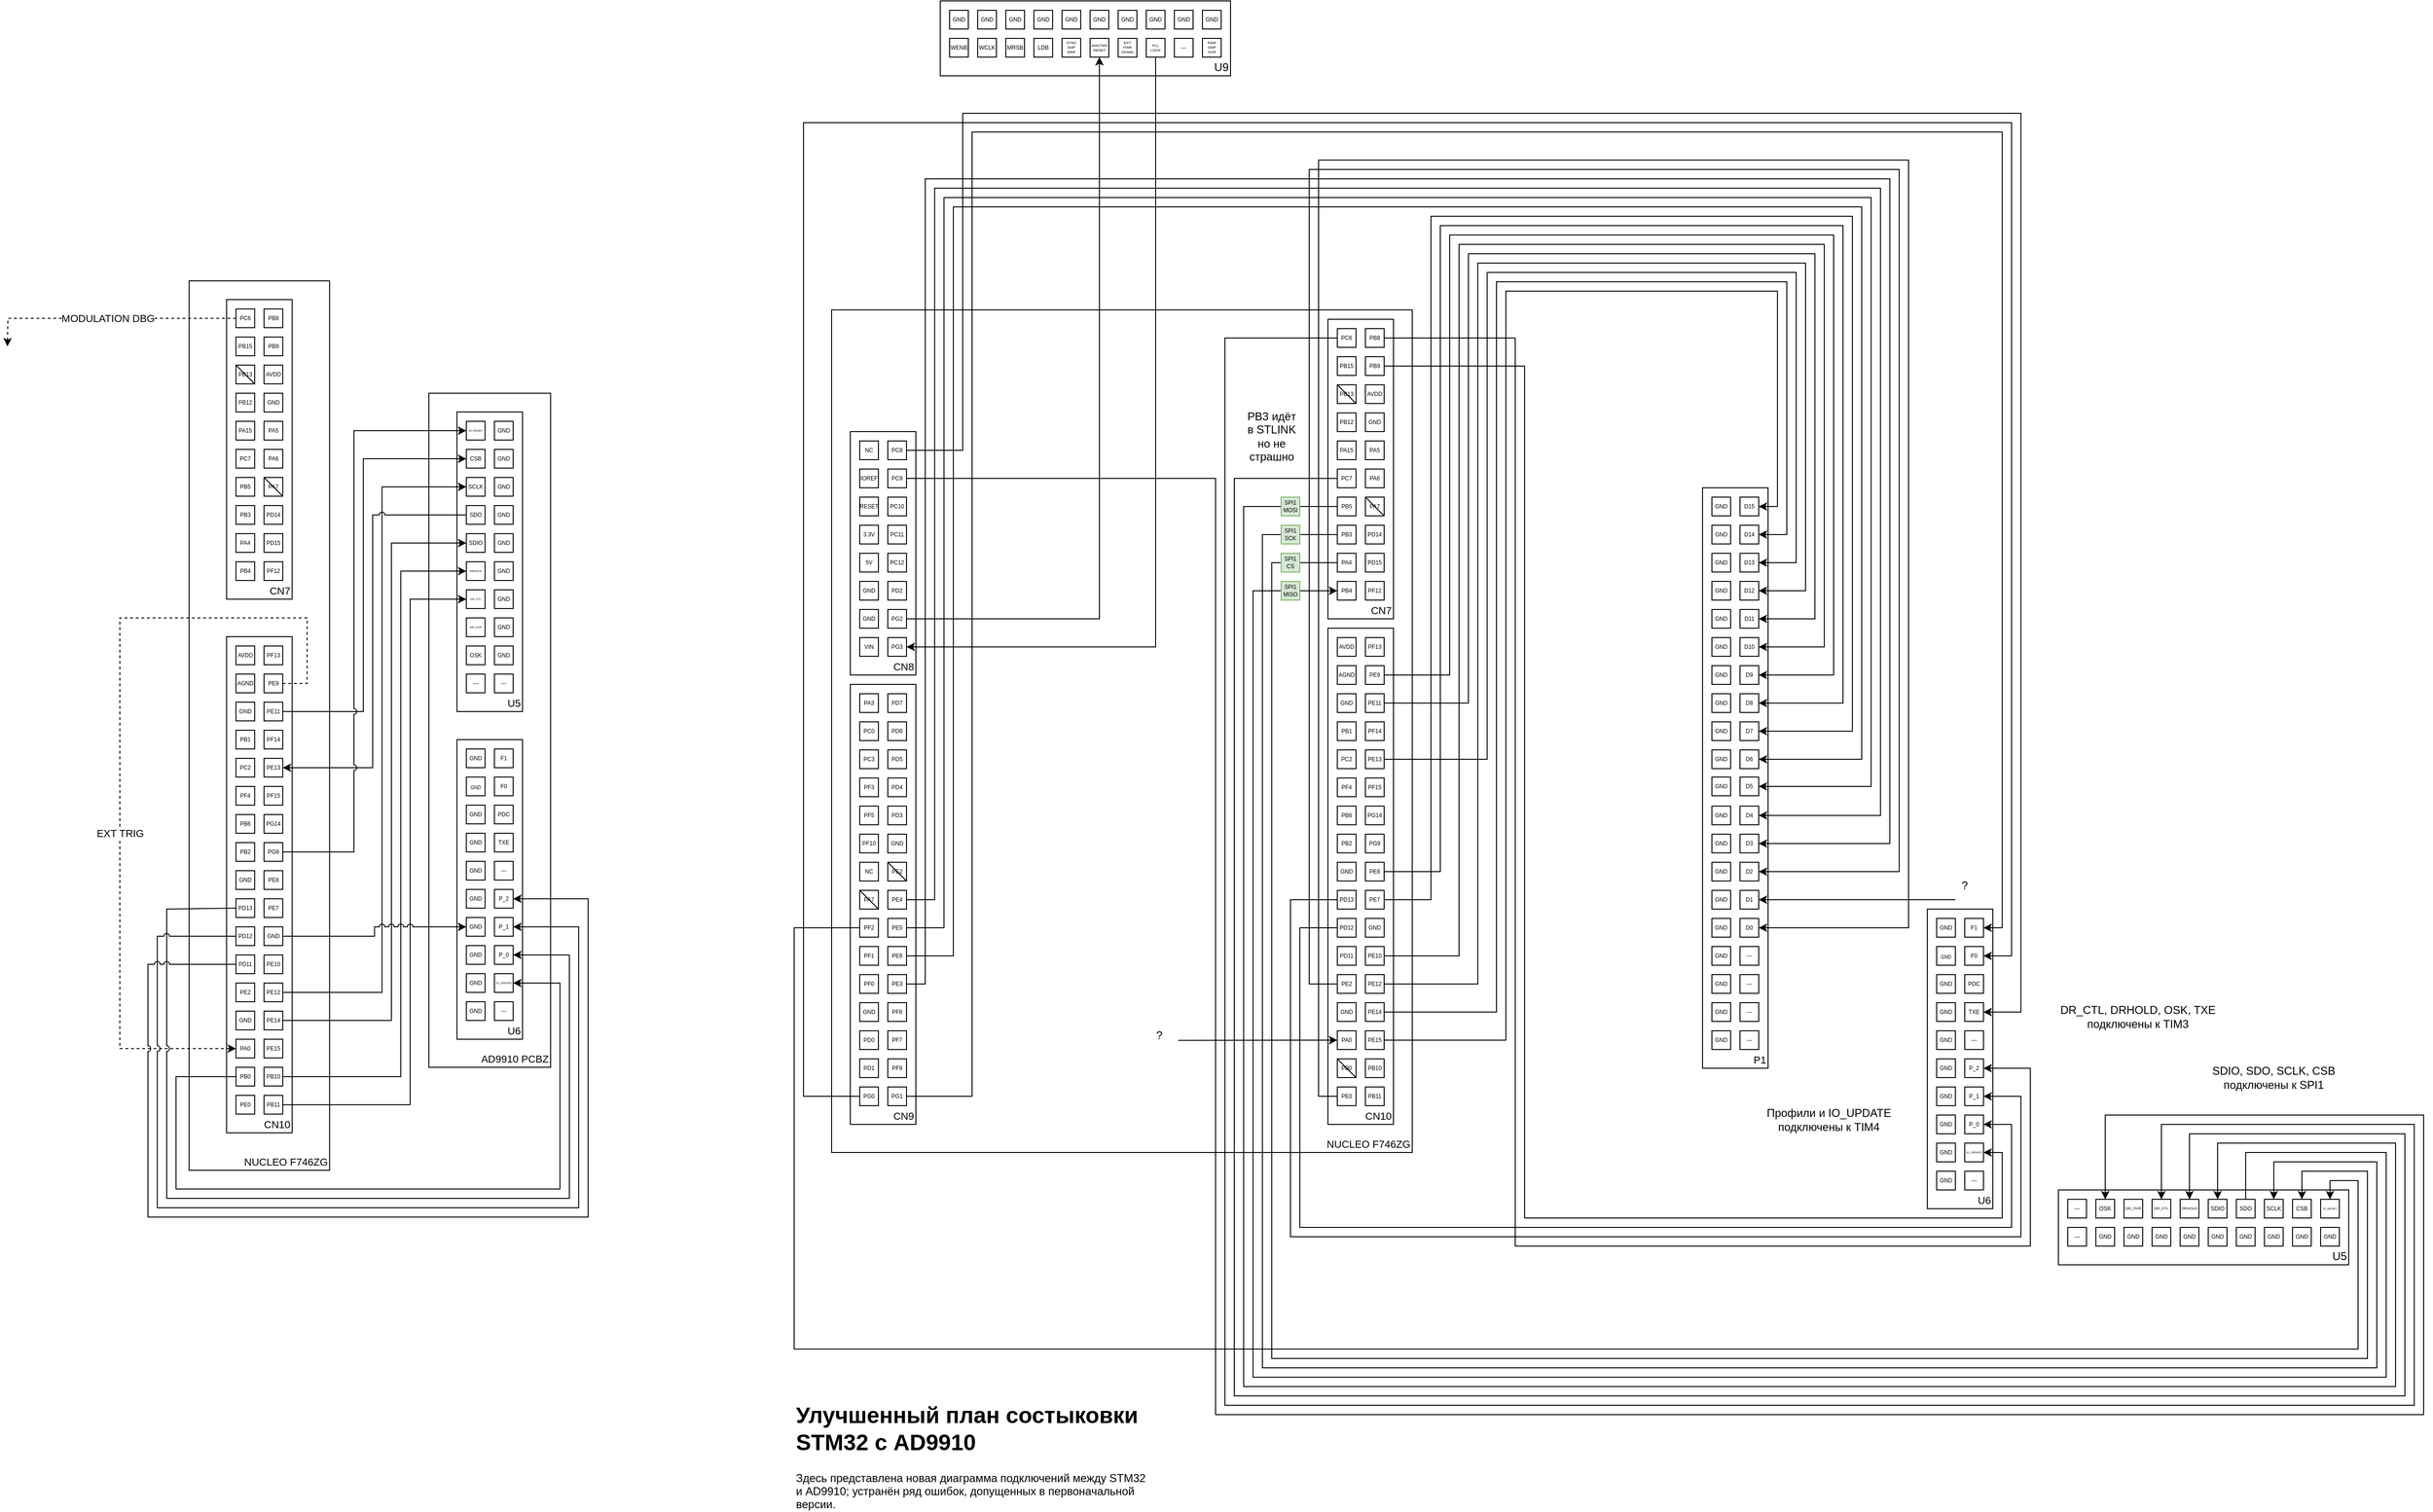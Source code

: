 <mxfile compressed="true" version="24.8.0"><diagram id="so-QdcvXjN2B_utOnd2i" name="Страница 1"><mxGraphModel dx="602" dy="1594" grid="1" gridSize="10" guides="1" tooltips="1" connect="1" arrows="1" fold="1" page="1" pageScale="1" pageWidth="827" pageHeight="1169" math="0" shadow="0"><root><mxCell id="0"/><mxCell id="1" parent="0"/><mxCell id="IGHtPQDgSIqoR7EU8KO6-155" value="" style="group" parent="1" vertex="1" connectable="0"><mxGeometry x="283.94" y="99" width="150" height="920" as="geometry"/></mxCell><mxCell id="IGHtPQDgSIqoR7EU8KO6-8" value="NUCLEO F746ZG" style="rounded=0;whiteSpace=wrap;html=1;fontSize=11;verticalAlign=bottom;align=right;" parent="IGHtPQDgSIqoR7EU8KO6-155" vertex="1"><mxGeometry y="-30" width="150" height="950" as="geometry"/></mxCell><mxCell id="IGHtPQDgSIqoR7EU8KO6-107" value="" style="group" parent="IGHtPQDgSIqoR7EU8KO6-155" vertex="1" connectable="0"><mxGeometry x="40" y="350" width="70" height="530" as="geometry"/></mxCell><mxCell id="IGHtPQDgSIqoR7EU8KO6-106" value="CN10" style="rounded=0;whiteSpace=wrap;html=1;fontSize=11;verticalAlign=bottom;align=right;" parent="IGHtPQDgSIqoR7EU8KO6-107" vertex="1"><mxGeometry width="70" height="530" as="geometry"/></mxCell><mxCell id="IGHtPQDgSIqoR7EU8KO6-71" value="PF13" style="rounded=0;whiteSpace=wrap;html=1;fontSize=6;" parent="IGHtPQDgSIqoR7EU8KO6-107" vertex="1"><mxGeometry x="40" y="10" width="20" height="20" as="geometry"/></mxCell><mxCell id="IGHtPQDgSIqoR7EU8KO6-72" value="PE9" style="rounded=0;whiteSpace=wrap;html=1;fontSize=6;" parent="IGHtPQDgSIqoR7EU8KO6-107" vertex="1"><mxGeometry x="40" y="40" width="20" height="20" as="geometry"/></mxCell><mxCell id="IGHtPQDgSIqoR7EU8KO6-73" value="PE11" style="rounded=0;whiteSpace=wrap;html=1;fontSize=6;" parent="IGHtPQDgSIqoR7EU8KO6-107" vertex="1"><mxGeometry x="40" y="70" width="20" height="20" as="geometry"/></mxCell><mxCell id="IGHtPQDgSIqoR7EU8KO6-74" value="PF14" style="rounded=0;whiteSpace=wrap;html=1;fontSize=6;" parent="IGHtPQDgSIqoR7EU8KO6-107" vertex="1"><mxGeometry x="40" y="100" width="20" height="20" as="geometry"/></mxCell><mxCell id="IGHtPQDgSIqoR7EU8KO6-76" value="PE13" style="rounded=0;whiteSpace=wrap;html=1;fontSize=6;" parent="IGHtPQDgSIqoR7EU8KO6-107" vertex="1"><mxGeometry x="40" y="130" width="20" height="20" as="geometry"/></mxCell><mxCell id="IGHtPQDgSIqoR7EU8KO6-77" value="PF15" style="rounded=0;whiteSpace=wrap;html=1;fontSize=6;" parent="IGHtPQDgSIqoR7EU8KO6-107" vertex="1"><mxGeometry x="40" y="160" width="20" height="20" as="geometry"/></mxCell><mxCell id="IGHtPQDgSIqoR7EU8KO6-78" value="PG14" style="rounded=0;whiteSpace=wrap;html=1;fontSize=6;" parent="IGHtPQDgSIqoR7EU8KO6-107" vertex="1"><mxGeometry x="40" y="190" width="20" height="20" as="geometry"/></mxCell><mxCell id="IGHtPQDgSIqoR7EU8KO6-79" value="PG9" style="rounded=0;whiteSpace=wrap;html=1;fontSize=6;" parent="IGHtPQDgSIqoR7EU8KO6-107" vertex="1"><mxGeometry x="40" y="220" width="20" height="20" as="geometry"/></mxCell><mxCell id="IGHtPQDgSIqoR7EU8KO6-80" value="PE8" style="rounded=0;whiteSpace=wrap;html=1;fontSize=6;" parent="IGHtPQDgSIqoR7EU8KO6-107" vertex="1"><mxGeometry x="40" y="250" width="20" height="20" as="geometry"/></mxCell><mxCell id="IGHtPQDgSIqoR7EU8KO6-81" value="PE7" style="rounded=0;whiteSpace=wrap;html=1;fontSize=6;" parent="IGHtPQDgSIqoR7EU8KO6-107" vertex="1"><mxGeometry x="40" y="280" width="20" height="20" as="geometry"/></mxCell><mxCell id="IGHtPQDgSIqoR7EU8KO6-82" value="GND" style="rounded=0;whiteSpace=wrap;html=1;fontSize=6;" parent="IGHtPQDgSIqoR7EU8KO6-107" vertex="1"><mxGeometry x="40" y="310" width="20" height="20" as="geometry"/></mxCell><mxCell id="IGHtPQDgSIqoR7EU8KO6-83" value="PE10" style="rounded=0;whiteSpace=wrap;html=1;fontSize=6;" parent="IGHtPQDgSIqoR7EU8KO6-107" vertex="1"><mxGeometry x="40" y="340" width="20" height="20" as="geometry"/></mxCell><mxCell id="IGHtPQDgSIqoR7EU8KO6-84" value="PE12" style="rounded=0;whiteSpace=wrap;html=1;fontSize=6;" parent="IGHtPQDgSIqoR7EU8KO6-107" vertex="1"><mxGeometry x="40" y="370" width="20" height="20" as="geometry"/></mxCell><mxCell id="IGHtPQDgSIqoR7EU8KO6-85" value="PE14" style="rounded=0;whiteSpace=wrap;html=1;fontSize=6;" parent="IGHtPQDgSIqoR7EU8KO6-107" vertex="1"><mxGeometry x="40" y="400" width="20" height="20" as="geometry"/></mxCell><mxCell id="IGHtPQDgSIqoR7EU8KO6-86" value="PE15" style="rounded=0;whiteSpace=wrap;html=1;fontSize=6;" parent="IGHtPQDgSIqoR7EU8KO6-107" vertex="1"><mxGeometry x="40" y="430" width="20" height="20" as="geometry"/></mxCell><mxCell id="IGHtPQDgSIqoR7EU8KO6-87" value="PB10" style="rounded=0;whiteSpace=wrap;html=1;fontSize=6;" parent="IGHtPQDgSIqoR7EU8KO6-107" vertex="1"><mxGeometry x="40" y="460" width="20" height="20" as="geometry"/></mxCell><mxCell id="IGHtPQDgSIqoR7EU8KO6-88" value="PB11" style="rounded=0;whiteSpace=wrap;html=1;fontSize=6;" parent="IGHtPQDgSIqoR7EU8KO6-107" vertex="1"><mxGeometry x="40" y="490" width="20" height="20" as="geometry"/></mxCell><mxCell id="IGHtPQDgSIqoR7EU8KO6-89" value="AVDD" style="rounded=0;whiteSpace=wrap;html=1;fontSize=6;" parent="IGHtPQDgSIqoR7EU8KO6-107" vertex="1"><mxGeometry x="10" y="10" width="20" height="20" as="geometry"/></mxCell><mxCell id="IGHtPQDgSIqoR7EU8KO6-90" value="AGND" style="rounded=0;whiteSpace=wrap;html=1;fontSize=6;" parent="IGHtPQDgSIqoR7EU8KO6-107" vertex="1"><mxGeometry x="10" y="40" width="20" height="20" as="geometry"/></mxCell><mxCell id="IGHtPQDgSIqoR7EU8KO6-91" value="GND" style="rounded=0;whiteSpace=wrap;html=1;fontSize=6;" parent="IGHtPQDgSIqoR7EU8KO6-107" vertex="1"><mxGeometry x="10" y="70" width="20" height="20" as="geometry"/></mxCell><mxCell id="IGHtPQDgSIqoR7EU8KO6-92" value="PB1" style="rounded=0;whiteSpace=wrap;html=1;fontSize=6;" parent="IGHtPQDgSIqoR7EU8KO6-107" vertex="1"><mxGeometry x="10" y="100" width="20" height="20" as="geometry"/></mxCell><mxCell id="IGHtPQDgSIqoR7EU8KO6-93" value="PC2" style="rounded=0;whiteSpace=wrap;html=1;fontSize=6;" parent="IGHtPQDgSIqoR7EU8KO6-107" vertex="1"><mxGeometry x="10" y="130" width="20" height="20" as="geometry"/></mxCell><mxCell id="IGHtPQDgSIqoR7EU8KO6-94" value="PF4" style="rounded=0;whiteSpace=wrap;html=1;fontSize=6;" parent="IGHtPQDgSIqoR7EU8KO6-107" vertex="1"><mxGeometry x="10" y="160" width="20" height="20" as="geometry"/></mxCell><mxCell id="IGHtPQDgSIqoR7EU8KO6-95" value="PB6" style="rounded=0;whiteSpace=wrap;html=1;fontSize=6;" parent="IGHtPQDgSIqoR7EU8KO6-107" vertex="1"><mxGeometry x="10" y="190" width="20" height="20" as="geometry"/></mxCell><mxCell id="IGHtPQDgSIqoR7EU8KO6-96" value="PB2" style="rounded=0;whiteSpace=wrap;html=1;fontSize=6;" parent="IGHtPQDgSIqoR7EU8KO6-107" vertex="1"><mxGeometry x="10" y="220" width="20" height="20" as="geometry"/></mxCell><mxCell id="IGHtPQDgSIqoR7EU8KO6-97" value="GND" style="rounded=0;whiteSpace=wrap;html=1;fontSize=6;" parent="IGHtPQDgSIqoR7EU8KO6-107" vertex="1"><mxGeometry x="10" y="250" width="20" height="20" as="geometry"/></mxCell><mxCell id="IGHtPQDgSIqoR7EU8KO6-98" value="PD13" style="rounded=0;whiteSpace=wrap;html=1;fontSize=6;" parent="IGHtPQDgSIqoR7EU8KO6-107" vertex="1"><mxGeometry x="10" y="280" width="20" height="20" as="geometry"/></mxCell><mxCell id="IGHtPQDgSIqoR7EU8KO6-99" value="PD12" style="rounded=0;whiteSpace=wrap;html=1;fontSize=6;" parent="IGHtPQDgSIqoR7EU8KO6-107" vertex="1"><mxGeometry x="10" y="310" width="20" height="20" as="geometry"/></mxCell><mxCell id="IGHtPQDgSIqoR7EU8KO6-100" value="PD11" style="rounded=0;whiteSpace=wrap;html=1;fontSize=6;" parent="IGHtPQDgSIqoR7EU8KO6-107" vertex="1"><mxGeometry x="10" y="340" width="20" height="20" as="geometry"/></mxCell><mxCell id="IGHtPQDgSIqoR7EU8KO6-101" value="PE2" style="rounded=0;whiteSpace=wrap;html=1;fontSize=6;" parent="IGHtPQDgSIqoR7EU8KO6-107" vertex="1"><mxGeometry x="10" y="370" width="20" height="20" as="geometry"/></mxCell><mxCell id="IGHtPQDgSIqoR7EU8KO6-102" value="GND" style="rounded=0;whiteSpace=wrap;html=1;fontSize=6;" parent="IGHtPQDgSIqoR7EU8KO6-107" vertex="1"><mxGeometry x="10" y="400" width="20" height="20" as="geometry"/></mxCell><mxCell id="IGHtPQDgSIqoR7EU8KO6-103" value="PA0" style="rounded=0;whiteSpace=wrap;html=1;fontSize=6;" parent="IGHtPQDgSIqoR7EU8KO6-107" vertex="1"><mxGeometry x="10" y="430" width="20" height="20" as="geometry"/></mxCell><mxCell id="IGHtPQDgSIqoR7EU8KO6-104" value="PB0" style="rounded=0;whiteSpace=wrap;html=1;fontSize=6;" parent="IGHtPQDgSIqoR7EU8KO6-107" vertex="1"><mxGeometry x="10" y="460" width="20" height="20" as="geometry"/></mxCell><mxCell id="IGHtPQDgSIqoR7EU8KO6-105" value="PE0" style="rounded=0;whiteSpace=wrap;html=1;fontSize=6;" parent="IGHtPQDgSIqoR7EU8KO6-107" vertex="1"><mxGeometry x="10" y="490" width="20" height="20" as="geometry"/></mxCell><mxCell id="FpjY64R6BFJnMv4MLK6c-6" value="EXT TRIG" style="edgeStyle=orthogonalEdgeStyle;rounded=0;orthogonalLoop=1;jettySize=auto;html=1;entryX=0;entryY=0.5;entryDx=0;entryDy=0;dashed=1;jumpStyle=arc;" parent="IGHtPQDgSIqoR7EU8KO6-107" source="IGHtPQDgSIqoR7EU8KO6-72" target="IGHtPQDgSIqoR7EU8KO6-103" edge="1"><mxGeometry x="0.196" relative="1" as="geometry"><Array as="points"><mxPoint x="86" y="50"/><mxPoint x="86" y="-20"/><mxPoint x="-114" y="-20"/><mxPoint x="-114" y="440"/></Array><mxPoint as="offset"/></mxGeometry></mxCell><mxCell id="99teigWp8xQmWwKGISsP-4" value="" style="group" parent="IGHtPQDgSIqoR7EU8KO6-155" vertex="1" connectable="0"><mxGeometry x="40" y="-10" width="70" height="320" as="geometry"/></mxCell><mxCell id="IGHtPQDgSIqoR7EU8KO6-5" value="CN7" style="rounded=0;whiteSpace=wrap;html=1;fontSize=11;verticalAlign=bottom;align=right;" parent="99teigWp8xQmWwKGISsP-4" vertex="1"><mxGeometry width="70" height="320" as="geometry"/></mxCell><mxCell id="IGHtPQDgSIqoR7EU8KO6-7" value="PB9" style="rounded=0;whiteSpace=wrap;html=1;fontSize=6;" parent="99teigWp8xQmWwKGISsP-4" vertex="1"><mxGeometry x="40" y="40" width="20" height="20" as="geometry"/></mxCell><mxCell id="IGHtPQDgSIqoR7EU8KO6-10" value="AVDD" style="rounded=0;whiteSpace=wrap;html=1;fontSize=6;" parent="99teigWp8xQmWwKGISsP-4" vertex="1"><mxGeometry x="40" y="70" width="20" height="20" as="geometry"/></mxCell><mxCell id="IGHtPQDgSIqoR7EU8KO6-11" value="GND" style="rounded=0;whiteSpace=wrap;html=1;fontSize=6;" parent="99teigWp8xQmWwKGISsP-4" vertex="1"><mxGeometry x="40" y="100" width="20" height="20" as="geometry"/></mxCell><mxCell id="IGHtPQDgSIqoR7EU8KO6-12" value="PA5" style="rounded=0;whiteSpace=wrap;html=1;fontSize=6;" parent="99teigWp8xQmWwKGISsP-4" vertex="1"><mxGeometry x="40" y="130" width="20" height="20" as="geometry"/></mxCell><mxCell id="IGHtPQDgSIqoR7EU8KO6-13" value="PA6" style="rounded=0;whiteSpace=wrap;html=1;fontSize=6;" parent="99teigWp8xQmWwKGISsP-4" vertex="1"><mxGeometry x="40" y="160" width="20" height="20" as="geometry"/></mxCell><mxCell id="IGHtPQDgSIqoR7EU8KO6-14" value="PA7" style="rounded=0;whiteSpace=wrap;html=1;fontSize=6;" parent="99teigWp8xQmWwKGISsP-4" vertex="1"><mxGeometry x="40" y="190" width="20" height="20" as="geometry"/></mxCell><mxCell id="IGHtPQDgSIqoR7EU8KO6-15" value="PD14" style="rounded=0;whiteSpace=wrap;html=1;fontSize=6;" parent="99teigWp8xQmWwKGISsP-4" vertex="1"><mxGeometry x="40" y="220" width="20" height="20" as="geometry"/></mxCell><mxCell id="IGHtPQDgSIqoR7EU8KO6-16" value="PD15" style="rounded=0;whiteSpace=wrap;html=1;fontSize=6;" parent="99teigWp8xQmWwKGISsP-4" vertex="1"><mxGeometry x="40" y="250" width="20" height="20" as="geometry"/></mxCell><mxCell id="IGHtPQDgSIqoR7EU8KO6-18" value="PF12" style="rounded=0;whiteSpace=wrap;html=1;fontSize=6;" parent="99teigWp8xQmWwKGISsP-4" vertex="1"><mxGeometry x="40" y="280" width="20" height="20" as="geometry"/></mxCell><mxCell id="IGHtPQDgSIqoR7EU8KO6-20" value="PC6" style="rounded=0;whiteSpace=wrap;html=1;fontSize=6;" parent="99teigWp8xQmWwKGISsP-4" vertex="1"><mxGeometry x="10" y="10" width="20" height="20" as="geometry"/></mxCell><mxCell id="IGHtPQDgSIqoR7EU8KO6-21" value="PB15" style="rounded=0;whiteSpace=wrap;html=1;fontSize=6;" parent="99teigWp8xQmWwKGISsP-4" vertex="1"><mxGeometry x="10" y="40" width="20" height="20" as="geometry"/></mxCell><mxCell id="IGHtPQDgSIqoR7EU8KO6-22" value="PB13" style="rounded=0;whiteSpace=wrap;html=1;fontSize=6;" parent="99teigWp8xQmWwKGISsP-4" vertex="1"><mxGeometry x="10" y="70" width="20" height="20" as="geometry"/></mxCell><mxCell id="IGHtPQDgSIqoR7EU8KO6-23" value="PA15" style="rounded=0;whiteSpace=wrap;html=1;fontSize=6;" parent="99teigWp8xQmWwKGISsP-4" vertex="1"><mxGeometry x="10" y="130" width="20" height="20" as="geometry"/></mxCell><mxCell id="IGHtPQDgSIqoR7EU8KO6-24" value="PC7" style="rounded=0;whiteSpace=wrap;html=1;fontSize=6;" parent="99teigWp8xQmWwKGISsP-4" vertex="1"><mxGeometry x="10" y="160" width="20" height="20" as="geometry"/></mxCell><mxCell id="IGHtPQDgSIqoR7EU8KO6-25" value="PB5" style="rounded=0;whiteSpace=wrap;html=1;fontSize=6;" parent="99teigWp8xQmWwKGISsP-4" vertex="1"><mxGeometry x="10" y="190" width="20" height="20" as="geometry"/></mxCell><mxCell id="IGHtPQDgSIqoR7EU8KO6-26" value="PB3" style="rounded=0;whiteSpace=wrap;html=1;fontSize=6;" parent="99teigWp8xQmWwKGISsP-4" vertex="1"><mxGeometry x="10" y="220" width="20" height="20" as="geometry"/></mxCell><mxCell id="IGHtPQDgSIqoR7EU8KO6-27" value="PA4" style="rounded=0;whiteSpace=wrap;html=1;fontSize=6;" parent="99teigWp8xQmWwKGISsP-4" vertex="1"><mxGeometry x="10" y="250" width="20" height="20" as="geometry"/></mxCell><mxCell id="IGHtPQDgSIqoR7EU8KO6-28" value="PB4" style="rounded=0;whiteSpace=wrap;html=1;fontSize=6;" parent="99teigWp8xQmWwKGISsP-4" vertex="1"><mxGeometry x="10" y="280" width="20" height="20" as="geometry"/></mxCell><mxCell id="FpjY64R6BFJnMv4MLK6c-7" value="" style="endArrow=none;html=1;rounded=0;entryX=0;entryY=0;entryDx=0;entryDy=0;exitX=1;exitY=1;exitDx=0;exitDy=0;" parent="99teigWp8xQmWwKGISsP-4" source="IGHtPQDgSIqoR7EU8KO6-22" target="IGHtPQDgSIqoR7EU8KO6-22" edge="1"><mxGeometry width="50" height="50" relative="1" as="geometry"><mxPoint x="-54" y="150" as="sourcePoint"/><mxPoint x="-4" y="100" as="targetPoint"/></mxGeometry></mxCell><mxCell id="FpjY64R6BFJnMv4MLK6c-8" value="" style="endArrow=none;html=1;rounded=0;entryX=0;entryY=0;entryDx=0;entryDy=0;exitX=1;exitY=1;exitDx=0;exitDy=0;" parent="99teigWp8xQmWwKGISsP-4" source="IGHtPQDgSIqoR7EU8KO6-14" target="IGHtPQDgSIqoR7EU8KO6-14" edge="1"><mxGeometry width="50" height="50" relative="1" as="geometry"><mxPoint x="36" y="190" as="sourcePoint"/><mxPoint x="86" y="140" as="targetPoint"/></mxGeometry></mxCell><mxCell id="99teigWp8xQmWwKGISsP-1" value="PB8" style="rounded=0;whiteSpace=wrap;html=1;fontSize=6;" parent="99teigWp8xQmWwKGISsP-4" vertex="1"><mxGeometry x="40" y="10" width="20" height="20" as="geometry"/></mxCell><mxCell id="99teigWp8xQmWwKGISsP-2" value="PB12" style="rounded=0;whiteSpace=wrap;html=1;fontSize=6;" parent="99teigWp8xQmWwKGISsP-4" vertex="1"><mxGeometry x="10" y="100" width="20" height="20" as="geometry"/></mxCell><mxCell id="khlLIqvHttuiF55LZANE-1" value="MODULATION DBG" style="edgeStyle=orthogonalEdgeStyle;rounded=0;orthogonalLoop=1;jettySize=auto;html=1;dashed=1;" parent="IGHtPQDgSIqoR7EU8KO6-155" source="IGHtPQDgSIqoR7EU8KO6-20" edge="1"><mxGeometry relative="1" as="geometry"><mxPoint x="-194" y="40" as="targetPoint"/></mxGeometry></mxCell><mxCell id="IGHtPQDgSIqoR7EU8KO6-156" value="" style="group" parent="1" vertex="1" connectable="0"><mxGeometry x="539.94" y="189" width="130" height="720" as="geometry"/></mxCell><mxCell id="IGHtPQDgSIqoR7EU8KO6-154" value="AD9910 PCBZ" style="rounded=0;whiteSpace=wrap;html=1;fontSize=11;verticalAlign=bottom;align=right;" parent="IGHtPQDgSIqoR7EU8KO6-156" vertex="1"><mxGeometry width="130" height="720" as="geometry"/></mxCell><mxCell id="IGHtPQDgSIqoR7EU8KO6-130" value="" style="group" parent="IGHtPQDgSIqoR7EU8KO6-156" vertex="1" connectable="0"><mxGeometry x="30" y="20" width="70" height="320" as="geometry"/></mxCell><mxCell id="IGHtPQDgSIqoR7EU8KO6-129" value="U5" style="rounded=0;whiteSpace=wrap;html=1;fontSize=11;verticalAlign=bottom;align=right;" parent="IGHtPQDgSIqoR7EU8KO6-130" vertex="1"><mxGeometry width="70" height="320" as="geometry"/></mxCell><mxCell id="IGHtPQDgSIqoR7EU8KO6-108" value="IO_RESET" style="rounded=0;whiteSpace=wrap;html=1;fontSize=3;" parent="IGHtPQDgSIqoR7EU8KO6-130" vertex="1"><mxGeometry x="10" y="10" width="20" height="20" as="geometry"/></mxCell><mxCell id="IGHtPQDgSIqoR7EU8KO6-109" value="CSB" style="rounded=0;whiteSpace=wrap;html=1;fontSize=6;" parent="IGHtPQDgSIqoR7EU8KO6-130" vertex="1"><mxGeometry x="10" y="40" width="20" height="20" as="geometry"/></mxCell><mxCell id="IGHtPQDgSIqoR7EU8KO6-110" value="SCLK" style="rounded=0;whiteSpace=wrap;html=1;fontSize=6;" parent="IGHtPQDgSIqoR7EU8KO6-130" vertex="1"><mxGeometry x="10" y="70" width="20" height="20" as="geometry"/></mxCell><mxCell id="IGHtPQDgSIqoR7EU8KO6-111" value="SDO" style="rounded=0;whiteSpace=wrap;html=1;fontSize=6;" parent="IGHtPQDgSIqoR7EU8KO6-130" vertex="1"><mxGeometry x="10" y="100" width="20" height="20" as="geometry"/></mxCell><mxCell id="IGHtPQDgSIqoR7EU8KO6-112" value="SDIO" style="rounded=0;whiteSpace=wrap;html=1;fontSize=6;" parent="IGHtPQDgSIqoR7EU8KO6-130" vertex="1"><mxGeometry x="10" y="130" width="20" height="20" as="geometry"/></mxCell><mxCell id="IGHtPQDgSIqoR7EU8KO6-113" value="DRHOLD" style="rounded=0;whiteSpace=wrap;html=1;fontSize=3;" parent="IGHtPQDgSIqoR7EU8KO6-130" vertex="1"><mxGeometry x="10" y="160" width="20" height="20" as="geometry"/></mxCell><mxCell id="IGHtPQDgSIqoR7EU8KO6-114" value="DR_CTL" style="rounded=0;whiteSpace=wrap;html=1;fontSize=3;" parent="IGHtPQDgSIqoR7EU8KO6-130" vertex="1"><mxGeometry x="10" y="190" width="20" height="20" as="geometry"/></mxCell><mxCell id="IGHtPQDgSIqoR7EU8KO6-115" value="DR_OVR" style="rounded=0;whiteSpace=wrap;html=1;fontSize=3;" parent="IGHtPQDgSIqoR7EU8KO6-130" vertex="1"><mxGeometry x="10" y="220" width="20" height="20" as="geometry"/></mxCell><mxCell id="IGHtPQDgSIqoR7EU8KO6-116" value="OSK" style="rounded=0;whiteSpace=wrap;html=1;fontSize=6;" parent="IGHtPQDgSIqoR7EU8KO6-130" vertex="1"><mxGeometry x="10" y="250" width="20" height="20" as="geometry"/></mxCell><mxCell id="IGHtPQDgSIqoR7EU8KO6-117" value="---" style="rounded=0;whiteSpace=wrap;html=1;fontSize=6;" parent="IGHtPQDgSIqoR7EU8KO6-130" vertex="1"><mxGeometry x="10" y="280" width="20" height="20" as="geometry"/></mxCell><mxCell id="IGHtPQDgSIqoR7EU8KO6-118" value="---" style="rounded=0;whiteSpace=wrap;html=1;fontSize=6;" parent="IGHtPQDgSIqoR7EU8KO6-130" vertex="1"><mxGeometry x="40" y="280" width="20" height="20" as="geometry"/></mxCell><mxCell id="IGHtPQDgSIqoR7EU8KO6-119" value="GND" style="rounded=0;whiteSpace=wrap;html=1;fontSize=6;" parent="IGHtPQDgSIqoR7EU8KO6-130" vertex="1"><mxGeometry x="40" y="250" width="20" height="20" as="geometry"/></mxCell><mxCell id="IGHtPQDgSIqoR7EU8KO6-120" value="GND" style="rounded=0;whiteSpace=wrap;html=1;fontSize=6;" parent="IGHtPQDgSIqoR7EU8KO6-130" vertex="1"><mxGeometry x="40" y="220" width="20" height="20" as="geometry"/></mxCell><mxCell id="IGHtPQDgSIqoR7EU8KO6-121" value="GND" style="rounded=0;whiteSpace=wrap;html=1;fontSize=6;" parent="IGHtPQDgSIqoR7EU8KO6-130" vertex="1"><mxGeometry x="40" y="190" width="20" height="20" as="geometry"/></mxCell><mxCell id="IGHtPQDgSIqoR7EU8KO6-122" value="GND" style="rounded=0;whiteSpace=wrap;html=1;fontSize=6;" parent="IGHtPQDgSIqoR7EU8KO6-130" vertex="1"><mxGeometry x="40" y="160" width="20" height="20" as="geometry"/></mxCell><mxCell id="IGHtPQDgSIqoR7EU8KO6-123" value="GND" style="rounded=0;whiteSpace=wrap;html=1;fontSize=6;" parent="IGHtPQDgSIqoR7EU8KO6-130" vertex="1"><mxGeometry x="40" y="130" width="20" height="20" as="geometry"/></mxCell><mxCell id="IGHtPQDgSIqoR7EU8KO6-124" value="GND" style="rounded=0;whiteSpace=wrap;html=1;fontSize=6;" parent="IGHtPQDgSIqoR7EU8KO6-130" vertex="1"><mxGeometry x="40" y="100" width="20" height="20" as="geometry"/></mxCell><mxCell id="IGHtPQDgSIqoR7EU8KO6-126" value="GND" style="rounded=0;whiteSpace=wrap;html=1;fontSize=6;" parent="IGHtPQDgSIqoR7EU8KO6-130" vertex="1"><mxGeometry x="40" y="70" width="20" height="20" as="geometry"/></mxCell><mxCell id="IGHtPQDgSIqoR7EU8KO6-127" value="GND" style="rounded=0;whiteSpace=wrap;html=1;fontSize=6;" parent="IGHtPQDgSIqoR7EU8KO6-130" vertex="1"><mxGeometry x="40" y="40" width="20" height="20" as="geometry"/></mxCell><mxCell id="IGHtPQDgSIqoR7EU8KO6-128" value="GND" style="rounded=0;whiteSpace=wrap;html=1;fontSize=6;" parent="IGHtPQDgSIqoR7EU8KO6-130" vertex="1"><mxGeometry x="40" y="10" width="20" height="20" as="geometry"/></mxCell><mxCell id="IGHtPQDgSIqoR7EU8KO6-153" value="" style="group" parent="IGHtPQDgSIqoR7EU8KO6-156" vertex="1" connectable="0"><mxGeometry x="30" y="370" width="70" height="320" as="geometry"/></mxCell><mxCell id="IGHtPQDgSIqoR7EU8KO6-152" value="U6" style="rounded=0;whiteSpace=wrap;html=1;fontSize=11;verticalAlign=bottom;align=right;" parent="IGHtPQDgSIqoR7EU8KO6-153" vertex="1"><mxGeometry width="70" height="320" as="geometry"/></mxCell><mxCell id="IGHtPQDgSIqoR7EU8KO6-132" value="GND" style="rounded=0;whiteSpace=wrap;html=1;fontSize=6;" parent="IGHtPQDgSIqoR7EU8KO6-153" vertex="1"><mxGeometry x="10" y="10" width="20" height="20" as="geometry"/></mxCell><mxCell id="IGHtPQDgSIqoR7EU8KO6-133" value="GND" style="rounded=0;whiteSpace=wrap;html=1;fontSize=5;" parent="IGHtPQDgSIqoR7EU8KO6-153" vertex="1"><mxGeometry x="10" y="40" width="20" height="20" as="geometry"/></mxCell><mxCell id="IGHtPQDgSIqoR7EU8KO6-134" value="GND" style="rounded=0;whiteSpace=wrap;html=1;fontSize=6;" parent="IGHtPQDgSIqoR7EU8KO6-153" vertex="1"><mxGeometry x="10" y="70" width="20" height="20" as="geometry"/></mxCell><mxCell id="IGHtPQDgSIqoR7EU8KO6-135" value="GND" style="rounded=0;whiteSpace=wrap;html=1;fontSize=6;" parent="IGHtPQDgSIqoR7EU8KO6-153" vertex="1"><mxGeometry x="10" y="100" width="20" height="20" as="geometry"/></mxCell><mxCell id="IGHtPQDgSIqoR7EU8KO6-136" value="GND" style="rounded=0;whiteSpace=wrap;html=1;fontSize=6;" parent="IGHtPQDgSIqoR7EU8KO6-153" vertex="1"><mxGeometry x="10" y="130" width="20" height="20" as="geometry"/></mxCell><mxCell id="IGHtPQDgSIqoR7EU8KO6-137" value="F1" style="rounded=0;whiteSpace=wrap;html=1;fontSize=6;" parent="IGHtPQDgSIqoR7EU8KO6-153" vertex="1"><mxGeometry x="40" y="10" width="20" height="20" as="geometry"/></mxCell><mxCell id="IGHtPQDgSIqoR7EU8KO6-138" value="F0" style="rounded=0;whiteSpace=wrap;html=1;fontSize=6;" parent="IGHtPQDgSIqoR7EU8KO6-153" vertex="1"><mxGeometry x="40" y="40" width="20" height="20" as="geometry"/></mxCell><mxCell id="IGHtPQDgSIqoR7EU8KO6-139" value="PDC" style="rounded=0;whiteSpace=wrap;html=1;fontSize=6;" parent="IGHtPQDgSIqoR7EU8KO6-153" vertex="1"><mxGeometry x="40" y="70" width="20" height="20" as="geometry"/></mxCell><mxCell id="IGHtPQDgSIqoR7EU8KO6-140" value="TXE" style="rounded=0;whiteSpace=wrap;html=1;fontSize=6;" parent="IGHtPQDgSIqoR7EU8KO6-153" vertex="1"><mxGeometry x="40" y="100" width="20" height="20" as="geometry"/></mxCell><mxCell id="IGHtPQDgSIqoR7EU8KO6-141" value="---" style="rounded=0;whiteSpace=wrap;html=1;fontSize=6;" parent="IGHtPQDgSIqoR7EU8KO6-153" vertex="1"><mxGeometry x="40" y="130" width="20" height="20" as="geometry"/></mxCell><mxCell id="IGHtPQDgSIqoR7EU8KO6-142" value="P_2" style="rounded=0;whiteSpace=wrap;html=1;fontSize=6;" parent="IGHtPQDgSIqoR7EU8KO6-153" vertex="1"><mxGeometry x="40" y="160" width="20" height="20" as="geometry"/></mxCell><mxCell id="IGHtPQDgSIqoR7EU8KO6-143" value="P_1" style="rounded=0;whiteSpace=wrap;html=1;fontSize=6;" parent="IGHtPQDgSIqoR7EU8KO6-153" vertex="1"><mxGeometry x="40" y="190" width="20" height="20" as="geometry"/></mxCell><mxCell id="IGHtPQDgSIqoR7EU8KO6-144" value="P_0" style="rounded=0;whiteSpace=wrap;html=1;fontSize=6;" parent="IGHtPQDgSIqoR7EU8KO6-153" vertex="1"><mxGeometry x="40" y="220" width="20" height="20" as="geometry"/></mxCell><mxCell id="IGHtPQDgSIqoR7EU8KO6-145" value="IO_UPDATE" style="rounded=0;whiteSpace=wrap;html=1;fontSize=3;" parent="IGHtPQDgSIqoR7EU8KO6-153" vertex="1"><mxGeometry x="40" y="250" width="20" height="20" as="geometry"/></mxCell><mxCell id="IGHtPQDgSIqoR7EU8KO6-146" value="---" style="rounded=0;whiteSpace=wrap;html=1;fontSize=6;" parent="IGHtPQDgSIqoR7EU8KO6-153" vertex="1"><mxGeometry x="40" y="280" width="20" height="20" as="geometry"/></mxCell><mxCell id="IGHtPQDgSIqoR7EU8KO6-147" value="GND" style="rounded=0;whiteSpace=wrap;html=1;fontSize=6;" parent="IGHtPQDgSIqoR7EU8KO6-153" vertex="1"><mxGeometry x="10" y="160" width="20" height="20" as="geometry"/></mxCell><mxCell id="IGHtPQDgSIqoR7EU8KO6-148" value="GND" style="rounded=0;whiteSpace=wrap;html=1;fontSize=6;" parent="IGHtPQDgSIqoR7EU8KO6-153" vertex="1"><mxGeometry x="10" y="190" width="20" height="20" as="geometry"/></mxCell><mxCell id="IGHtPQDgSIqoR7EU8KO6-149" value="GND" style="rounded=0;whiteSpace=wrap;html=1;fontSize=6;" parent="IGHtPQDgSIqoR7EU8KO6-153" vertex="1"><mxGeometry x="10" y="220" width="20" height="20" as="geometry"/></mxCell><mxCell id="IGHtPQDgSIqoR7EU8KO6-150" value="GND" style="rounded=0;whiteSpace=wrap;html=1;fontSize=6;" parent="IGHtPQDgSIqoR7EU8KO6-153" vertex="1"><mxGeometry x="10" y="250" width="20" height="20" as="geometry"/></mxCell><mxCell id="IGHtPQDgSIqoR7EU8KO6-151" value="GND" style="rounded=0;whiteSpace=wrap;html=1;fontSize=6;" parent="IGHtPQDgSIqoR7EU8KO6-153" vertex="1"><mxGeometry x="10" y="280" width="20" height="20" as="geometry"/></mxCell><mxCell id="FpjY64R6BFJnMv4MLK6c-1" style="edgeStyle=orthogonalEdgeStyle;rounded=0;orthogonalLoop=1;jettySize=auto;html=1;entryX=1;entryY=0.5;entryDx=0;entryDy=0;exitX=0;exitY=0.5;exitDx=0;exitDy=0;jumpStyle=arc;" parent="1" source="IGHtPQDgSIqoR7EU8KO6-98" target="IGHtPQDgSIqoR7EU8KO6-144" edge="1"><mxGeometry relative="1" as="geometry"><Array as="points"><mxPoint x="260" y="740"/><mxPoint x="260" y="1049"/><mxPoint x="690" y="1049"/><mxPoint x="690" y="789"/></Array></mxGeometry></mxCell><mxCell id="FpjY64R6BFJnMv4MLK6c-2" style="edgeStyle=orthogonalEdgeStyle;rounded=0;orthogonalLoop=1;jettySize=auto;html=1;entryX=1;entryY=0.5;entryDx=0;entryDy=0;jumpStyle=arc;" parent="1" source="IGHtPQDgSIqoR7EU8KO6-99" target="IGHtPQDgSIqoR7EU8KO6-143" edge="1"><mxGeometry relative="1" as="geometry"><Array as="points"><mxPoint x="249.94" y="769"/><mxPoint x="249.94" y="1059"/><mxPoint x="699.94" y="1059"/><mxPoint x="699.94" y="759"/></Array></mxGeometry></mxCell><mxCell id="FpjY64R6BFJnMv4MLK6c-3" style="edgeStyle=orthogonalEdgeStyle;rounded=0;orthogonalLoop=1;jettySize=auto;html=1;entryX=1;entryY=0.5;entryDx=0;entryDy=0;exitX=0;exitY=0.5;exitDx=0;exitDy=0;jumpStyle=arc;" parent="1" source="IGHtPQDgSIqoR7EU8KO6-100" target="IGHtPQDgSIqoR7EU8KO6-142" edge="1"><mxGeometry relative="1" as="geometry"><mxPoint x="239.94" y="1119" as="targetPoint"/><Array as="points"><mxPoint x="240" y="799"/><mxPoint x="240" y="1069"/><mxPoint x="710" y="1069"/><mxPoint x="710" y="729"/></Array><mxPoint x="240" y="690" as="sourcePoint"/></mxGeometry></mxCell><mxCell id="FpjY64R6BFJnMv4MLK6c-4" style="edgeStyle=orthogonalEdgeStyle;orthogonalLoop=1;jettySize=auto;html=1;entryX=1;entryY=0.5;entryDx=0;entryDy=0;rounded=0;exitX=0;exitY=0.5;exitDx=0;exitDy=0;" parent="1" source="IGHtPQDgSIqoR7EU8KO6-104" target="IGHtPQDgSIqoR7EU8KO6-145" edge="1"><mxGeometry relative="1" as="geometry"><Array as="points"><mxPoint x="269.94" y="919"/><mxPoint x="269.94" y="1039"/><mxPoint x="679.94" y="1039"/><mxPoint x="679.94" y="819"/></Array></mxGeometry></mxCell><mxCell id="FpjY64R6BFJnMv4MLK6c-9" style="edgeStyle=orthogonalEdgeStyle;rounded=0;orthogonalLoop=1;jettySize=auto;html=1;entryX=0;entryY=0.5;entryDx=0;entryDy=0;" parent="1" source="IGHtPQDgSIqoR7EU8KO6-84" target="IGHtPQDgSIqoR7EU8KO6-110" edge="1"><mxGeometry relative="1" as="geometry"><mxPoint x="489.94" y="579" as="targetPoint"/><Array as="points"><mxPoint x="489.94" y="829"/><mxPoint x="489.94" y="289"/></Array></mxGeometry></mxCell><mxCell id="FpjY64R6BFJnMv4MLK6c-10" style="edgeStyle=orthogonalEdgeStyle;rounded=0;orthogonalLoop=1;jettySize=auto;html=1;entryX=0;entryY=0.5;entryDx=0;entryDy=0;" parent="1" source="IGHtPQDgSIqoR7EU8KO6-85" target="IGHtPQDgSIqoR7EU8KO6-112" edge="1"><mxGeometry relative="1" as="geometry"><Array as="points"><mxPoint x="499.94" y="859"/><mxPoint x="499.94" y="349"/></Array></mxGeometry></mxCell><mxCell id="FpjY64R6BFJnMv4MLK6c-11" style="edgeStyle=orthogonalEdgeStyle;rounded=0;orthogonalLoop=1;jettySize=auto;html=1;entryX=0;entryY=0.5;entryDx=0;entryDy=0;" parent="1" source="IGHtPQDgSIqoR7EU8KO6-73" target="IGHtPQDgSIqoR7EU8KO6-109" edge="1"><mxGeometry relative="1" as="geometry"><Array as="points"><mxPoint x="469.94" y="529"/><mxPoint x="469.94" y="259"/></Array></mxGeometry></mxCell><mxCell id="FpjY64R6BFJnMv4MLK6c-12" style="edgeStyle=orthogonalEdgeStyle;rounded=0;orthogonalLoop=1;jettySize=auto;html=1;entryX=0;entryY=0.5;entryDx=0;entryDy=0;jumpStyle=arc;startArrow=classic;startFill=1;endArrow=none;endFill=0;" parent="1" source="IGHtPQDgSIqoR7EU8KO6-76" target="IGHtPQDgSIqoR7EU8KO6-111" edge="1"><mxGeometry relative="1" as="geometry"><Array as="points"><mxPoint x="479.94" y="589"/><mxPoint x="479.94" y="319"/></Array></mxGeometry></mxCell><mxCell id="Gijb_ap1AFEGuSjO9fbY-1" style="edgeStyle=orthogonalEdgeStyle;rounded=0;orthogonalLoop=1;jettySize=auto;html=1;entryX=0;entryY=0.5;entryDx=0;entryDy=0;jumpStyle=none;" parent="1" source="IGHtPQDgSIqoR7EU8KO6-87" target="IGHtPQDgSIqoR7EU8KO6-113" edge="1"><mxGeometry relative="1" as="geometry"><Array as="points"><mxPoint x="509.94" y="919"/><mxPoint x="509.94" y="379"/></Array></mxGeometry></mxCell><mxCell id="mqhn_qG5fEVCoqrPmWVN-2" style="edgeStyle=orthogonalEdgeStyle;rounded=0;orthogonalLoop=1;jettySize=auto;html=1;entryX=0;entryY=0.5;entryDx=0;entryDy=0;" parent="1" source="IGHtPQDgSIqoR7EU8KO6-88" target="IGHtPQDgSIqoR7EU8KO6-114" edge="1"><mxGeometry relative="1" as="geometry"><Array as="points"><mxPoint x="519.94" y="949"/><mxPoint x="519.94" y="409"/></Array></mxGeometry></mxCell><mxCell id="FpjY64R6BFJnMv4MLK6c-14" style="jumpStyle=arc;orthogonalLoop=1;jettySize=auto;html=1;edgeStyle=orthogonalEdgeStyle;rounded=0;" parent="1" source="IGHtPQDgSIqoR7EU8KO6-82" target="IGHtPQDgSIqoR7EU8KO6-148" edge="1"><mxGeometry relative="1" as="geometry"><mxPoint x="509.94" y="769" as="targetPoint"/></mxGeometry></mxCell><mxCell id="FpjY64R6BFJnMv4MLK6c-15" style="edgeStyle=orthogonalEdgeStyle;rounded=0;jumpStyle=arc;orthogonalLoop=1;jettySize=auto;html=1;entryX=0;entryY=0.5;entryDx=0;entryDy=0;exitX=1;exitY=0.5;exitDx=0;exitDy=0;" parent="1" source="IGHtPQDgSIqoR7EU8KO6-79" target="IGHtPQDgSIqoR7EU8KO6-108" edge="1"><mxGeometry relative="1" as="geometry"><Array as="points"><mxPoint x="459.94" y="679"/><mxPoint x="459.94" y="229"/></Array></mxGeometry></mxCell><mxCell id="TEGHOM3GZsi_x7JCisGe-1" value="&lt;h1 style=&quot;margin-top: 0px;&quot;&gt;Улучшенный план состыковки STM32 с AD9910&lt;/h1&gt;&lt;p&gt;Здесь представлена новая диаграмма подключений между STM32 и AD9910; устранён ряд ошибок, допущенных в первоначальной версии.&lt;/p&gt;" style="text;html=1;whiteSpace=wrap;overflow=hidden;rounded=0;" parent="1" vertex="1"><mxGeometry x="930" y="1260" width="380" height="120" as="geometry"/></mxCell><mxCell id="WCf4OBoBws775fc0DPYd-23" value="NUCLEO F746ZG" style="rounded=0;whiteSpace=wrap;html=1;fontSize=11;verticalAlign=bottom;align=right;movable=1;resizable=1;rotatable=1;deletable=1;editable=1;locked=0;connectable=1;" vertex="1" parent="1"><mxGeometry x="970" y="100" width="620" height="900" as="geometry"/></mxCell><mxCell id="WCf4OBoBws775fc0DPYd-24" value="" style="group" vertex="1" connectable="0" parent="1"><mxGeometry x="1500" y="440" width="70" height="530" as="geometry"/></mxCell><mxCell id="WCf4OBoBws775fc0DPYd-25" value="CN10" style="rounded=0;whiteSpace=wrap;html=1;fontSize=11;verticalAlign=bottom;align=right;" vertex="1" parent="WCf4OBoBws775fc0DPYd-24"><mxGeometry width="70" height="530" as="geometry"/></mxCell><mxCell id="WCf4OBoBws775fc0DPYd-26" value="PF13" style="rounded=0;whiteSpace=wrap;html=1;fontSize=6;" vertex="1" parent="WCf4OBoBws775fc0DPYd-24"><mxGeometry x="40" y="10" width="20" height="20" as="geometry"/></mxCell><mxCell id="WCf4OBoBws775fc0DPYd-27" value="PE9" style="rounded=0;whiteSpace=wrap;html=1;fontSize=6;" vertex="1" parent="WCf4OBoBws775fc0DPYd-24"><mxGeometry x="40" y="40" width="20" height="20" as="geometry"/></mxCell><mxCell id="WCf4OBoBws775fc0DPYd-28" value="PE11" style="rounded=0;whiteSpace=wrap;html=1;fontSize=6;" vertex="1" parent="WCf4OBoBws775fc0DPYd-24"><mxGeometry x="40" y="70" width="20" height="20" as="geometry"/></mxCell><mxCell id="WCf4OBoBws775fc0DPYd-29" value="PF14" style="rounded=0;whiteSpace=wrap;html=1;fontSize=6;" vertex="1" parent="WCf4OBoBws775fc0DPYd-24"><mxGeometry x="40" y="100" width="20" height="20" as="geometry"/></mxCell><mxCell id="WCf4OBoBws775fc0DPYd-30" value="PE13" style="rounded=0;whiteSpace=wrap;html=1;fontSize=6;" vertex="1" parent="WCf4OBoBws775fc0DPYd-24"><mxGeometry x="40" y="130" width="20" height="20" as="geometry"/></mxCell><mxCell id="WCf4OBoBws775fc0DPYd-31" value="PF15" style="rounded=0;whiteSpace=wrap;html=1;fontSize=6;" vertex="1" parent="WCf4OBoBws775fc0DPYd-24"><mxGeometry x="40" y="160" width="20" height="20" as="geometry"/></mxCell><mxCell id="WCf4OBoBws775fc0DPYd-32" value="PG14" style="rounded=0;whiteSpace=wrap;html=1;fontSize=6;" vertex="1" parent="WCf4OBoBws775fc0DPYd-24"><mxGeometry x="40" y="190" width="20" height="20" as="geometry"/></mxCell><mxCell id="WCf4OBoBws775fc0DPYd-33" value="PG9" style="rounded=0;whiteSpace=wrap;html=1;fontSize=6;" vertex="1" parent="WCf4OBoBws775fc0DPYd-24"><mxGeometry x="40" y="220" width="20" height="20" as="geometry"/></mxCell><mxCell id="WCf4OBoBws775fc0DPYd-34" value="PE8" style="rounded=0;whiteSpace=wrap;html=1;fontSize=6;" vertex="1" parent="WCf4OBoBws775fc0DPYd-24"><mxGeometry x="40" y="250" width="20" height="20" as="geometry"/></mxCell><mxCell id="WCf4OBoBws775fc0DPYd-35" value="PE7" style="rounded=0;whiteSpace=wrap;html=1;fontSize=6;" vertex="1" parent="WCf4OBoBws775fc0DPYd-24"><mxGeometry x="40" y="280" width="20" height="20" as="geometry"/></mxCell><mxCell id="WCf4OBoBws775fc0DPYd-36" value="GND" style="rounded=0;whiteSpace=wrap;html=1;fontSize=6;" vertex="1" parent="WCf4OBoBws775fc0DPYd-24"><mxGeometry x="40" y="310" width="20" height="20" as="geometry"/></mxCell><mxCell id="WCf4OBoBws775fc0DPYd-37" value="PE10" style="rounded=0;whiteSpace=wrap;html=1;fontSize=6;" vertex="1" parent="WCf4OBoBws775fc0DPYd-24"><mxGeometry x="40" y="340" width="20" height="20" as="geometry"/></mxCell><mxCell id="WCf4OBoBws775fc0DPYd-38" value="PE12" style="rounded=0;whiteSpace=wrap;html=1;fontSize=6;" vertex="1" parent="WCf4OBoBws775fc0DPYd-24"><mxGeometry x="40" y="370" width="20" height="20" as="geometry"/></mxCell><mxCell id="WCf4OBoBws775fc0DPYd-39" value="PE14" style="rounded=0;whiteSpace=wrap;html=1;fontSize=6;" vertex="1" parent="WCf4OBoBws775fc0DPYd-24"><mxGeometry x="40" y="400" width="20" height="20" as="geometry"/></mxCell><mxCell id="WCf4OBoBws775fc0DPYd-40" value="PE15" style="rounded=0;whiteSpace=wrap;html=1;fontSize=6;" vertex="1" parent="WCf4OBoBws775fc0DPYd-24"><mxGeometry x="40" y="430" width="20" height="20" as="geometry"/></mxCell><mxCell id="WCf4OBoBws775fc0DPYd-41" value="PB10" style="rounded=0;whiteSpace=wrap;html=1;fontSize=6;" vertex="1" parent="WCf4OBoBws775fc0DPYd-24"><mxGeometry x="40" y="460" width="20" height="20" as="geometry"/></mxCell><mxCell id="WCf4OBoBws775fc0DPYd-42" value="PB11" style="rounded=0;whiteSpace=wrap;html=1;fontSize=6;" vertex="1" parent="WCf4OBoBws775fc0DPYd-24"><mxGeometry x="40" y="490" width="20" height="20" as="geometry"/></mxCell><mxCell id="WCf4OBoBws775fc0DPYd-43" value="AVDD" style="rounded=0;whiteSpace=wrap;html=1;fontSize=6;" vertex="1" parent="WCf4OBoBws775fc0DPYd-24"><mxGeometry x="10" y="10" width="20" height="20" as="geometry"/></mxCell><mxCell id="WCf4OBoBws775fc0DPYd-44" value="AGND" style="rounded=0;whiteSpace=wrap;html=1;fontSize=6;" vertex="1" parent="WCf4OBoBws775fc0DPYd-24"><mxGeometry x="10" y="40" width="20" height="20" as="geometry"/></mxCell><mxCell id="WCf4OBoBws775fc0DPYd-45" value="GND" style="rounded=0;whiteSpace=wrap;html=1;fontSize=6;" vertex="1" parent="WCf4OBoBws775fc0DPYd-24"><mxGeometry x="10" y="70" width="20" height="20" as="geometry"/></mxCell><mxCell id="WCf4OBoBws775fc0DPYd-46" value="PB1" style="rounded=0;whiteSpace=wrap;html=1;fontSize=6;" vertex="1" parent="WCf4OBoBws775fc0DPYd-24"><mxGeometry x="10" y="100" width="20" height="20" as="geometry"/></mxCell><mxCell id="WCf4OBoBws775fc0DPYd-47" value="PC2" style="rounded=0;whiteSpace=wrap;html=1;fontSize=6;" vertex="1" parent="WCf4OBoBws775fc0DPYd-24"><mxGeometry x="10" y="130" width="20" height="20" as="geometry"/></mxCell><mxCell id="WCf4OBoBws775fc0DPYd-48" value="PF4" style="rounded=0;whiteSpace=wrap;html=1;fontSize=6;" vertex="1" parent="WCf4OBoBws775fc0DPYd-24"><mxGeometry x="10" y="160" width="20" height="20" as="geometry"/></mxCell><mxCell id="WCf4OBoBws775fc0DPYd-49" value="PB6" style="rounded=0;whiteSpace=wrap;html=1;fontSize=6;" vertex="1" parent="WCf4OBoBws775fc0DPYd-24"><mxGeometry x="10" y="190" width="20" height="20" as="geometry"/></mxCell><mxCell id="WCf4OBoBws775fc0DPYd-50" value="PB2" style="rounded=0;whiteSpace=wrap;html=1;fontSize=6;" vertex="1" parent="WCf4OBoBws775fc0DPYd-24"><mxGeometry x="10" y="220" width="20" height="20" as="geometry"/></mxCell><mxCell id="WCf4OBoBws775fc0DPYd-51" value="GND" style="rounded=0;whiteSpace=wrap;html=1;fontSize=6;" vertex="1" parent="WCf4OBoBws775fc0DPYd-24"><mxGeometry x="10" y="250" width="20" height="20" as="geometry"/></mxCell><mxCell id="WCf4OBoBws775fc0DPYd-52" value="PD13" style="rounded=0;whiteSpace=wrap;html=1;fontSize=6;" vertex="1" parent="WCf4OBoBws775fc0DPYd-24"><mxGeometry x="10" y="280" width="20" height="20" as="geometry"/></mxCell><mxCell id="WCf4OBoBws775fc0DPYd-53" value="PD12" style="rounded=0;whiteSpace=wrap;html=1;fontSize=6;" vertex="1" parent="WCf4OBoBws775fc0DPYd-24"><mxGeometry x="10" y="310" width="20" height="20" as="geometry"/></mxCell><mxCell id="WCf4OBoBws775fc0DPYd-54" value="PD11" style="rounded=0;whiteSpace=wrap;html=1;fontSize=6;" vertex="1" parent="WCf4OBoBws775fc0DPYd-24"><mxGeometry x="10" y="340" width="20" height="20" as="geometry"/></mxCell><mxCell id="WCf4OBoBws775fc0DPYd-55" value="PE2" style="rounded=0;whiteSpace=wrap;html=1;fontSize=6;" vertex="1" parent="WCf4OBoBws775fc0DPYd-24"><mxGeometry x="10" y="370" width="20" height="20" as="geometry"/></mxCell><mxCell id="WCf4OBoBws775fc0DPYd-56" value="GND" style="rounded=0;whiteSpace=wrap;html=1;fontSize=6;" vertex="1" parent="WCf4OBoBws775fc0DPYd-24"><mxGeometry x="10" y="400" width="20" height="20" as="geometry"/></mxCell><mxCell id="WCf4OBoBws775fc0DPYd-57" value="PA0" style="rounded=0;whiteSpace=wrap;html=1;fontSize=6;" vertex="1" parent="WCf4OBoBws775fc0DPYd-24"><mxGeometry x="10" y="430" width="20" height="20" as="geometry"/></mxCell><mxCell id="WCf4OBoBws775fc0DPYd-58" value="PB0" style="rounded=0;whiteSpace=wrap;html=1;fontSize=6;" vertex="1" parent="WCf4OBoBws775fc0DPYd-24"><mxGeometry x="10" y="460" width="20" height="20" as="geometry"/></mxCell><mxCell id="WCf4OBoBws775fc0DPYd-59" value="PE0" style="rounded=0;whiteSpace=wrap;html=1;fontSize=6;" vertex="1" parent="WCf4OBoBws775fc0DPYd-24"><mxGeometry x="10" y="490" width="20" height="20" as="geometry"/></mxCell><mxCell id="WCf4OBoBws775fc0DPYd-449" value="" style="endArrow=none;html=1;rounded=0;exitX=0;exitY=0;exitDx=0;exitDy=0;entryX=1;entryY=1;entryDx=0;entryDy=0;" edge="1" parent="WCf4OBoBws775fc0DPYd-24" source="WCf4OBoBws775fc0DPYd-58" target="WCf4OBoBws775fc0DPYd-58"><mxGeometry width="50" height="50" relative="1" as="geometry"><mxPoint x="-40" y="450" as="sourcePoint"/><mxPoint x="10" y="400" as="targetPoint"/></mxGeometry></mxCell><mxCell id="WCf4OBoBws775fc0DPYd-92" value="" style="rounded=0;whiteSpace=wrap;html=1;glass=0;fillStyle=hatch;fillColor=#FF0000;strokeColor=#FF0000;" vertex="1" parent="1"><mxGeometry x="1000" y="270" width="20" height="110" as="geometry"/></mxCell><mxCell id="WCf4OBoBws775fc0DPYd-229" value="" style="group" vertex="1" connectable="0" parent="1"><mxGeometry x="990" y="500" width="70" height="470" as="geometry"/></mxCell><mxCell id="WCf4OBoBws775fc0DPYd-193" value="CN9" style="rounded=0;whiteSpace=wrap;html=1;fontSize=11;verticalAlign=bottom;align=right;" vertex="1" parent="WCf4OBoBws775fc0DPYd-229"><mxGeometry width="70" height="470" as="geometry"/></mxCell><mxCell id="WCf4OBoBws775fc0DPYd-194" value="PD7" style="rounded=0;whiteSpace=wrap;html=1;fontSize=6;" vertex="1" parent="WCf4OBoBws775fc0DPYd-229"><mxGeometry x="40" y="10" width="20" height="20" as="geometry"/></mxCell><mxCell id="WCf4OBoBws775fc0DPYd-195" value="PD6" style="rounded=0;whiteSpace=wrap;html=1;fontSize=6;" vertex="1" parent="WCf4OBoBws775fc0DPYd-229"><mxGeometry x="40" y="40" width="20" height="20" as="geometry"/></mxCell><mxCell id="WCf4OBoBws775fc0DPYd-196" value="PD5" style="rounded=0;whiteSpace=wrap;html=1;fontSize=6;" vertex="1" parent="WCf4OBoBws775fc0DPYd-229"><mxGeometry x="40" y="70" width="20" height="20" as="geometry"/></mxCell><mxCell id="WCf4OBoBws775fc0DPYd-197" value="PD4" style="rounded=0;whiteSpace=wrap;html=1;fontSize=6;" vertex="1" parent="WCf4OBoBws775fc0DPYd-229"><mxGeometry x="40" y="100" width="20" height="20" as="geometry"/></mxCell><mxCell id="WCf4OBoBws775fc0DPYd-198" value="PD3" style="rounded=0;whiteSpace=wrap;html=1;fontSize=6;" vertex="1" parent="WCf4OBoBws775fc0DPYd-229"><mxGeometry x="40" y="130" width="20" height="20" as="geometry"/></mxCell><mxCell id="WCf4OBoBws775fc0DPYd-199" value="GND" style="rounded=0;whiteSpace=wrap;html=1;fontSize=6;" vertex="1" parent="WCf4OBoBws775fc0DPYd-229"><mxGeometry x="40" y="160" width="20" height="20" as="geometry"/></mxCell><mxCell id="WCf4OBoBws775fc0DPYd-200" value="PE2" style="rounded=0;whiteSpace=wrap;html=1;fontSize=6;" vertex="1" parent="WCf4OBoBws775fc0DPYd-229"><mxGeometry x="40" y="190" width="20" height="20" as="geometry"/></mxCell><mxCell id="WCf4OBoBws775fc0DPYd-201" value="PE4" style="rounded=0;whiteSpace=wrap;html=1;fontSize=6;" vertex="1" parent="WCf4OBoBws775fc0DPYd-229"><mxGeometry x="40" y="220" width="20" height="20" as="geometry"/></mxCell><mxCell id="WCf4OBoBws775fc0DPYd-202" value="PE5" style="rounded=0;whiteSpace=wrap;html=1;fontSize=6;" vertex="1" parent="WCf4OBoBws775fc0DPYd-229"><mxGeometry x="40" y="250" width="20" height="20" as="geometry"/></mxCell><mxCell id="WCf4OBoBws775fc0DPYd-203" value="PE6" style="rounded=0;whiteSpace=wrap;html=1;fontSize=6;" vertex="1" parent="WCf4OBoBws775fc0DPYd-229"><mxGeometry x="40" y="280" width="20" height="20" as="geometry"/></mxCell><mxCell id="WCf4OBoBws775fc0DPYd-204" value="PE3" style="rounded=0;whiteSpace=wrap;html=1;fontSize=6;" vertex="1" parent="WCf4OBoBws775fc0DPYd-229"><mxGeometry x="40" y="310" width="20" height="20" as="geometry"/></mxCell><mxCell id="WCf4OBoBws775fc0DPYd-205" value="PF8" style="rounded=0;whiteSpace=wrap;html=1;fontSize=6;" vertex="1" parent="WCf4OBoBws775fc0DPYd-229"><mxGeometry x="40" y="340" width="20" height="20" as="geometry"/></mxCell><mxCell id="WCf4OBoBws775fc0DPYd-206" value="PF7" style="rounded=0;whiteSpace=wrap;html=1;fontSize=6;" vertex="1" parent="WCf4OBoBws775fc0DPYd-229"><mxGeometry x="40" y="370" width="20" height="20" as="geometry"/></mxCell><mxCell id="WCf4OBoBws775fc0DPYd-207" value="PF9" style="rounded=0;whiteSpace=wrap;html=1;fontSize=6;" vertex="1" parent="WCf4OBoBws775fc0DPYd-229"><mxGeometry x="40" y="400" width="20" height="20" as="geometry"/></mxCell><mxCell id="WCf4OBoBws775fc0DPYd-208" value="PG1" style="rounded=0;whiteSpace=wrap;html=1;fontSize=6;" vertex="1" parent="WCf4OBoBws775fc0DPYd-229"><mxGeometry x="40" y="430" width="20" height="20" as="geometry"/></mxCell><mxCell id="WCf4OBoBws775fc0DPYd-211" value="PA3" style="rounded=0;whiteSpace=wrap;html=1;fontSize=6;" vertex="1" parent="WCf4OBoBws775fc0DPYd-229"><mxGeometry x="10" y="10" width="20" height="20" as="geometry"/></mxCell><mxCell id="WCf4OBoBws775fc0DPYd-212" value="PC0" style="rounded=0;whiteSpace=wrap;html=1;fontSize=6;" vertex="1" parent="WCf4OBoBws775fc0DPYd-229"><mxGeometry x="10" y="40" width="20" height="20" as="geometry"/></mxCell><mxCell id="WCf4OBoBws775fc0DPYd-213" value="PC3" style="rounded=0;whiteSpace=wrap;html=1;fontSize=6;" vertex="1" parent="WCf4OBoBws775fc0DPYd-229"><mxGeometry x="10" y="70" width="20" height="20" as="geometry"/></mxCell><mxCell id="WCf4OBoBws775fc0DPYd-214" value="PF3" style="rounded=0;whiteSpace=wrap;html=1;fontSize=6;" vertex="1" parent="WCf4OBoBws775fc0DPYd-229"><mxGeometry x="10" y="100" width="20" height="20" as="geometry"/></mxCell><mxCell id="WCf4OBoBws775fc0DPYd-215" value="PF5" style="rounded=0;whiteSpace=wrap;html=1;fontSize=6;" vertex="1" parent="WCf4OBoBws775fc0DPYd-229"><mxGeometry x="10" y="130" width="20" height="20" as="geometry"/></mxCell><mxCell id="WCf4OBoBws775fc0DPYd-216" value="PF10" style="rounded=0;whiteSpace=wrap;html=1;fontSize=6;" vertex="1" parent="WCf4OBoBws775fc0DPYd-229"><mxGeometry x="10" y="160" width="20" height="20" as="geometry"/></mxCell><mxCell id="WCf4OBoBws775fc0DPYd-217" value="NC" style="rounded=0;whiteSpace=wrap;html=1;fontSize=6;" vertex="1" parent="WCf4OBoBws775fc0DPYd-229"><mxGeometry x="10" y="190" width="20" height="20" as="geometry"/></mxCell><mxCell id="WCf4OBoBws775fc0DPYd-218" value="PA7" style="rounded=0;whiteSpace=wrap;html=1;fontSize=6;" vertex="1" parent="WCf4OBoBws775fc0DPYd-229"><mxGeometry x="10" y="220" width="20" height="20" as="geometry"/></mxCell><mxCell id="WCf4OBoBws775fc0DPYd-219" value="PF2" style="rounded=0;whiteSpace=wrap;html=1;fontSize=6;" vertex="1" parent="WCf4OBoBws775fc0DPYd-229"><mxGeometry x="10" y="250" width="20" height="20" as="geometry"/></mxCell><mxCell id="WCf4OBoBws775fc0DPYd-220" value="PF1" style="rounded=0;whiteSpace=wrap;html=1;fontSize=6;" vertex="1" parent="WCf4OBoBws775fc0DPYd-229"><mxGeometry x="10" y="280" width="20" height="20" as="geometry"/></mxCell><mxCell id="WCf4OBoBws775fc0DPYd-221" value="PF0" style="rounded=0;whiteSpace=wrap;html=1;fontSize=6;" vertex="1" parent="WCf4OBoBws775fc0DPYd-229"><mxGeometry x="10" y="310" width="20" height="20" as="geometry"/></mxCell><mxCell id="WCf4OBoBws775fc0DPYd-222" value="GND" style="rounded=0;whiteSpace=wrap;html=1;fontSize=6;" vertex="1" parent="WCf4OBoBws775fc0DPYd-229"><mxGeometry x="10" y="340" width="20" height="20" as="geometry"/></mxCell><mxCell id="WCf4OBoBws775fc0DPYd-223" value="PD0" style="rounded=0;whiteSpace=wrap;html=1;fontSize=6;" vertex="1" parent="WCf4OBoBws775fc0DPYd-229"><mxGeometry x="10" y="370" width="20" height="20" as="geometry"/></mxCell><mxCell id="WCf4OBoBws775fc0DPYd-224" value="PD1" style="rounded=0;whiteSpace=wrap;html=1;fontSize=6;" vertex="1" parent="WCf4OBoBws775fc0DPYd-229"><mxGeometry x="10" y="400" width="20" height="20" as="geometry"/></mxCell><mxCell id="WCf4OBoBws775fc0DPYd-225" value="PG0" style="rounded=0;whiteSpace=wrap;html=1;fontSize=6;" vertex="1" parent="WCf4OBoBws775fc0DPYd-229"><mxGeometry x="10" y="430" width="20" height="20" as="geometry"/></mxCell><mxCell id="WCf4OBoBws775fc0DPYd-413" value="" style="endArrow=none;html=1;rounded=0;exitX=0;exitY=0;exitDx=0;exitDy=0;entryX=1;entryY=1;entryDx=0;entryDy=0;" edge="1" parent="WCf4OBoBws775fc0DPYd-229" source="WCf4OBoBws775fc0DPYd-200" target="WCf4OBoBws775fc0DPYd-200"><mxGeometry width="50" height="50" relative="1" as="geometry"><mxPoint x="50" y="180" as="sourcePoint"/><mxPoint x="100" y="130" as="targetPoint"/></mxGeometry></mxCell><mxCell id="WCf4OBoBws775fc0DPYd-442" value="" style="endArrow=none;html=1;rounded=0;exitX=0;exitY=0;exitDx=0;exitDy=0;entryX=1;entryY=1;entryDx=0;entryDy=0;" edge="1" parent="WCf4OBoBws775fc0DPYd-229" source="WCf4OBoBws775fc0DPYd-218" target="WCf4OBoBws775fc0DPYd-218"><mxGeometry width="50" height="50" relative="1" as="geometry"><mxPoint x="-10" y="260" as="sourcePoint"/><mxPoint x="40" y="210" as="targetPoint"/></mxGeometry></mxCell><mxCell id="WCf4OBoBws775fc0DPYd-230" value="" style="group" vertex="1" connectable="0" parent="1"><mxGeometry x="990" y="230" width="70" height="260" as="geometry"/></mxCell><mxCell id="WCf4OBoBws775fc0DPYd-95" value="CN8" style="rounded=0;whiteSpace=wrap;html=1;fontSize=11;verticalAlign=bottom;align=right;" vertex="1" parent="WCf4OBoBws775fc0DPYd-230"><mxGeometry width="70" height="260" as="geometry"/></mxCell><mxCell id="WCf4OBoBws775fc0DPYd-96" value="PC8" style="rounded=0;whiteSpace=wrap;html=1;fontSize=6;" vertex="1" parent="WCf4OBoBws775fc0DPYd-230"><mxGeometry x="40" y="10" width="20" height="20" as="geometry"/></mxCell><mxCell id="WCf4OBoBws775fc0DPYd-97" value="PC9" style="rounded=0;whiteSpace=wrap;html=1;fontSize=6;" vertex="1" parent="WCf4OBoBws775fc0DPYd-230"><mxGeometry x="40" y="40" width="20" height="20" as="geometry"/></mxCell><mxCell id="WCf4OBoBws775fc0DPYd-98" value="PC10" style="rounded=0;whiteSpace=wrap;html=1;fontSize=6;" vertex="1" parent="WCf4OBoBws775fc0DPYd-230"><mxGeometry x="40" y="70" width="20" height="20" as="geometry"/></mxCell><mxCell id="WCf4OBoBws775fc0DPYd-99" value="PC11" style="rounded=0;whiteSpace=wrap;html=1;fontSize=6;" vertex="1" parent="WCf4OBoBws775fc0DPYd-230"><mxGeometry x="40" y="100" width="20" height="20" as="geometry"/></mxCell><mxCell id="WCf4OBoBws775fc0DPYd-100" value="PC12" style="rounded=0;whiteSpace=wrap;html=1;fontSize=6;" vertex="1" parent="WCf4OBoBws775fc0DPYd-230"><mxGeometry x="40" y="130" width="20" height="20" as="geometry"/></mxCell><mxCell id="WCf4OBoBws775fc0DPYd-101" value="PD2" style="rounded=0;whiteSpace=wrap;html=1;fontSize=6;" vertex="1" parent="WCf4OBoBws775fc0DPYd-230"><mxGeometry x="40" y="160" width="20" height="20" as="geometry"/></mxCell><mxCell id="WCf4OBoBws775fc0DPYd-102" value="PG2" style="rounded=0;whiteSpace=wrap;html=1;fontSize=6;" vertex="1" parent="WCf4OBoBws775fc0DPYd-230"><mxGeometry x="40" y="190" width="20" height="20" as="geometry"/></mxCell><mxCell id="WCf4OBoBws775fc0DPYd-103" value="PG3" style="rounded=0;whiteSpace=wrap;html=1;fontSize=6;" vertex="1" parent="WCf4OBoBws775fc0DPYd-230"><mxGeometry x="40" y="220" width="20" height="20" as="geometry"/></mxCell><mxCell id="WCf4OBoBws775fc0DPYd-104" value="NC" style="rounded=0;whiteSpace=wrap;html=1;fontSize=6;" vertex="1" parent="WCf4OBoBws775fc0DPYd-230"><mxGeometry x="10" y="10.005" width="20" height="20" as="geometry"/></mxCell><mxCell id="WCf4OBoBws775fc0DPYd-105" value="RESET" style="rounded=0;whiteSpace=wrap;html=1;fontSize=6;" vertex="1" parent="WCf4OBoBws775fc0DPYd-230"><mxGeometry x="10" y="69.995" width="20" height="20" as="geometry"/></mxCell><mxCell id="WCf4OBoBws775fc0DPYd-106" value="3.3V" style="rounded=0;whiteSpace=wrap;html=1;fontSize=6;" vertex="1" parent="WCf4OBoBws775fc0DPYd-230"><mxGeometry x="10" y="100" width="20" height="20" as="geometry"/></mxCell><mxCell id="WCf4OBoBws775fc0DPYd-107" value="5V" style="rounded=0;whiteSpace=wrap;html=1;fontSize=6;" vertex="1" parent="WCf4OBoBws775fc0DPYd-230"><mxGeometry x="10" y="130.005" width="20" height="20" as="geometry"/></mxCell><mxCell id="WCf4OBoBws775fc0DPYd-108" value="GND" style="rounded=0;whiteSpace=wrap;html=1;fontSize=6;" vertex="1" parent="WCf4OBoBws775fc0DPYd-230"><mxGeometry x="10" y="160" width="20" height="20" as="geometry"/></mxCell><mxCell id="WCf4OBoBws775fc0DPYd-109" value="GND" style="rounded=0;whiteSpace=wrap;html=1;fontSize=6;" vertex="1" parent="WCf4OBoBws775fc0DPYd-230"><mxGeometry x="10" y="190.005" width="20" height="20" as="geometry"/></mxCell><mxCell id="WCf4OBoBws775fc0DPYd-110" value="VIN" style="rounded=0;whiteSpace=wrap;html=1;fontSize=6;" vertex="1" parent="WCf4OBoBws775fc0DPYd-230"><mxGeometry x="10" y="220" width="20" height="20" as="geometry"/></mxCell><mxCell id="WCf4OBoBws775fc0DPYd-111" value="IOREF" style="rounded=0;whiteSpace=wrap;html=1;fontSize=6;" vertex="1" parent="WCf4OBoBws775fc0DPYd-230"><mxGeometry x="10" y="40" width="20" height="20" as="geometry"/></mxCell><mxCell id="WCf4OBoBws775fc0DPYd-234" value="" style="group;strokeWidth=1;" vertex="1" connectable="0" parent="1"><mxGeometry x="1500" y="110" width="70" height="320" as="geometry"/></mxCell><mxCell id="WCf4OBoBws775fc0DPYd-61" value="CN7" style="rounded=0;whiteSpace=wrap;html=1;fontSize=11;verticalAlign=bottom;align=right;strokeWidth=1;" vertex="1" parent="WCf4OBoBws775fc0DPYd-234"><mxGeometry width="70" height="320" as="geometry"/></mxCell><mxCell id="WCf4OBoBws775fc0DPYd-62" value="PB9" style="rounded=0;whiteSpace=wrap;html=1;fontSize=6;" vertex="1" parent="WCf4OBoBws775fc0DPYd-234"><mxGeometry x="40" y="40" width="20" height="20" as="geometry"/></mxCell><mxCell id="WCf4OBoBws775fc0DPYd-63" value="AVDD" style="rounded=0;whiteSpace=wrap;html=1;fontSize=6;" vertex="1" parent="WCf4OBoBws775fc0DPYd-234"><mxGeometry x="40" y="70" width="20" height="20" as="geometry"/></mxCell><mxCell id="WCf4OBoBws775fc0DPYd-64" value="GND" style="rounded=0;whiteSpace=wrap;html=1;fontSize=6;" vertex="1" parent="WCf4OBoBws775fc0DPYd-234"><mxGeometry x="40" y="100" width="20" height="20" as="geometry"/></mxCell><mxCell id="WCf4OBoBws775fc0DPYd-65" value="PA5" style="rounded=0;whiteSpace=wrap;html=1;fontSize=6;" vertex="1" parent="WCf4OBoBws775fc0DPYd-234"><mxGeometry x="40" y="130" width="20" height="20" as="geometry"/></mxCell><mxCell id="WCf4OBoBws775fc0DPYd-66" value="PA6" style="rounded=0;whiteSpace=wrap;html=1;fontSize=6;" vertex="1" parent="WCf4OBoBws775fc0DPYd-234"><mxGeometry x="40" y="160" width="20" height="20" as="geometry"/></mxCell><mxCell id="WCf4OBoBws775fc0DPYd-67" value="PA7" style="rounded=0;whiteSpace=wrap;html=1;fontSize=6;" vertex="1" parent="WCf4OBoBws775fc0DPYd-234"><mxGeometry x="40" y="190" width="20" height="20" as="geometry"/></mxCell><mxCell id="WCf4OBoBws775fc0DPYd-68" value="PD14" style="rounded=0;whiteSpace=wrap;html=1;fontSize=6;" vertex="1" parent="WCf4OBoBws775fc0DPYd-234"><mxGeometry x="40" y="220" width="20" height="20" as="geometry"/></mxCell><mxCell id="WCf4OBoBws775fc0DPYd-69" value="PD15" style="rounded=0;whiteSpace=wrap;html=1;fontSize=6;" vertex="1" parent="WCf4OBoBws775fc0DPYd-234"><mxGeometry x="40" y="250" width="20" height="20" as="geometry"/></mxCell><mxCell id="WCf4OBoBws775fc0DPYd-70" value="PF12" style="rounded=0;whiteSpace=wrap;html=1;fontSize=6;" vertex="1" parent="WCf4OBoBws775fc0DPYd-234"><mxGeometry x="40" y="280" width="20" height="20" as="geometry"/></mxCell><mxCell id="WCf4OBoBws775fc0DPYd-71" value="PC6" style="rounded=0;whiteSpace=wrap;html=1;fontSize=6;" vertex="1" parent="WCf4OBoBws775fc0DPYd-234"><mxGeometry x="10" y="10" width="20" height="20" as="geometry"/></mxCell><mxCell id="WCf4OBoBws775fc0DPYd-72" value="PB15" style="rounded=0;whiteSpace=wrap;html=1;fontSize=6;" vertex="1" parent="WCf4OBoBws775fc0DPYd-234"><mxGeometry x="10" y="40" width="20" height="20" as="geometry"/></mxCell><mxCell id="WCf4OBoBws775fc0DPYd-73" value="PB13" style="rounded=0;whiteSpace=wrap;html=1;fontSize=6;" vertex="1" parent="WCf4OBoBws775fc0DPYd-234"><mxGeometry x="10" y="70" width="20" height="20" as="geometry"/></mxCell><mxCell id="WCf4OBoBws775fc0DPYd-74" value="PA15" style="rounded=0;whiteSpace=wrap;html=1;fontSize=6;" vertex="1" parent="WCf4OBoBws775fc0DPYd-234"><mxGeometry x="10" y="130" width="20" height="20" as="geometry"/></mxCell><mxCell id="WCf4OBoBws775fc0DPYd-75" value="PC7" style="rounded=0;whiteSpace=wrap;html=1;fontSize=6;" vertex="1" parent="WCf4OBoBws775fc0DPYd-234"><mxGeometry x="10" y="160" width="20" height="20" as="geometry"/></mxCell><mxCell id="WCf4OBoBws775fc0DPYd-76" value="PB5" style="rounded=0;whiteSpace=wrap;html=1;fontSize=6;" vertex="1" parent="WCf4OBoBws775fc0DPYd-234"><mxGeometry x="10" y="190" width="20" height="20" as="geometry"/></mxCell><mxCell id="WCf4OBoBws775fc0DPYd-77" value="PB3" style="rounded=0;whiteSpace=wrap;html=1;fontSize=6;" vertex="1" parent="WCf4OBoBws775fc0DPYd-234"><mxGeometry x="10" y="220" width="20" height="20" as="geometry"/></mxCell><mxCell id="WCf4OBoBws775fc0DPYd-78" value="PA4" style="rounded=0;whiteSpace=wrap;html=1;fontSize=6;" vertex="1" parent="WCf4OBoBws775fc0DPYd-234"><mxGeometry x="10" y="250" width="20" height="20" as="geometry"/></mxCell><mxCell id="WCf4OBoBws775fc0DPYd-79" value="PB4" style="rounded=0;whiteSpace=wrap;html=1;fontSize=6;" vertex="1" parent="WCf4OBoBws775fc0DPYd-234"><mxGeometry x="10" y="280" width="20" height="20" as="geometry"/></mxCell><mxCell id="WCf4OBoBws775fc0DPYd-80" value="" style="endArrow=none;html=1;rounded=0;entryX=0;entryY=0;entryDx=0;entryDy=0;exitX=1;exitY=1;exitDx=0;exitDy=0;" edge="1" parent="WCf4OBoBws775fc0DPYd-234" source="WCf4OBoBws775fc0DPYd-73" target="WCf4OBoBws775fc0DPYd-73"><mxGeometry width="50" height="50" relative="1" as="geometry"><mxPoint x="-54" y="150" as="sourcePoint"/><mxPoint x="-4" y="100" as="targetPoint"/></mxGeometry></mxCell><mxCell id="WCf4OBoBws775fc0DPYd-81" value="" style="endArrow=none;html=1;rounded=0;entryX=0;entryY=0;entryDx=0;entryDy=0;exitX=1;exitY=1;exitDx=0;exitDy=0;" edge="1" parent="WCf4OBoBws775fc0DPYd-234" source="WCf4OBoBws775fc0DPYd-67" target="WCf4OBoBws775fc0DPYd-67"><mxGeometry width="50" height="50" relative="1" as="geometry"><mxPoint x="36" y="190" as="sourcePoint"/><mxPoint x="86" y="140" as="targetPoint"/></mxGeometry></mxCell><mxCell id="WCf4OBoBws775fc0DPYd-82" value="PB8" style="rounded=0;whiteSpace=wrap;html=1;fontSize=6;" vertex="1" parent="WCf4OBoBws775fc0DPYd-234"><mxGeometry x="40" y="10" width="20" height="20" as="geometry"/></mxCell><mxCell id="WCf4OBoBws775fc0DPYd-83" value="PB12" style="rounded=0;whiteSpace=wrap;html=1;fontSize=6;" vertex="1" parent="WCf4OBoBws775fc0DPYd-234"><mxGeometry x="10" y="100" width="20" height="20" as="geometry"/></mxCell><mxCell id="WCf4OBoBws775fc0DPYd-309" value="" style="group" vertex="1" connectable="0" parent="1"><mxGeometry x="1900" y="290" width="70" height="620" as="geometry"/></mxCell><mxCell id="WCf4OBoBws775fc0DPYd-259" value="P1" style="rounded=0;whiteSpace=wrap;html=1;fontSize=11;verticalAlign=bottom;align=right;" vertex="1" parent="WCf4OBoBws775fc0DPYd-309"><mxGeometry width="70" height="620" as="geometry"/></mxCell><mxCell id="WCf4OBoBws775fc0DPYd-261" value="GND" style="rounded=0;whiteSpace=wrap;html=1;fontSize=6;" vertex="1" parent="WCf4OBoBws775fc0DPYd-309"><mxGeometry x="10" y="40" width="20" height="20" as="geometry"/></mxCell><mxCell id="WCf4OBoBws775fc0DPYd-270" value="D6" style="rounded=0;whiteSpace=wrap;html=1;fontSize=6;" vertex="1" parent="WCf4OBoBws775fc0DPYd-309"><mxGeometry x="40" y="280" width="20" height="20" as="geometry"/></mxCell><mxCell id="WCf4OBoBws775fc0DPYd-271" value="D7" style="rounded=0;whiteSpace=wrap;html=1;fontSize=6;" vertex="1" parent="WCf4OBoBws775fc0DPYd-309"><mxGeometry x="40" y="250" width="20" height="20" as="geometry"/></mxCell><mxCell id="WCf4OBoBws775fc0DPYd-272" value="D8" style="rounded=0;whiteSpace=wrap;html=1;fontSize=6;" vertex="1" parent="WCf4OBoBws775fc0DPYd-309"><mxGeometry x="40" y="220" width="20" height="20" as="geometry"/></mxCell><mxCell id="WCf4OBoBws775fc0DPYd-273" value="D9" style="rounded=0;whiteSpace=wrap;html=1;fontSize=6;" vertex="1" parent="WCf4OBoBws775fc0DPYd-309"><mxGeometry x="40" y="190" width="20" height="20" as="geometry"/></mxCell><mxCell id="WCf4OBoBws775fc0DPYd-274" value="D10" style="rounded=0;whiteSpace=wrap;html=1;fontSize=6;" vertex="1" parent="WCf4OBoBws775fc0DPYd-309"><mxGeometry x="40" y="160" width="20" height="20" as="geometry"/></mxCell><mxCell id="WCf4OBoBws775fc0DPYd-275" value="D11" style="rounded=0;whiteSpace=wrap;html=1;fontSize=6;" vertex="1" parent="WCf4OBoBws775fc0DPYd-309"><mxGeometry x="40" y="130" width="20" height="20" as="geometry"/></mxCell><mxCell id="WCf4OBoBws775fc0DPYd-276" value="D12" style="rounded=0;whiteSpace=wrap;html=1;fontSize=6;" vertex="1" parent="WCf4OBoBws775fc0DPYd-309"><mxGeometry x="40" y="100" width="20" height="20" as="geometry"/></mxCell><mxCell id="WCf4OBoBws775fc0DPYd-277" value="D13" style="rounded=0;whiteSpace=wrap;html=1;fontSize=6;" vertex="1" parent="WCf4OBoBws775fc0DPYd-309"><mxGeometry x="40" y="70" width="20" height="20" as="geometry"/></mxCell><mxCell id="WCf4OBoBws775fc0DPYd-278" value="D14" style="rounded=0;whiteSpace=wrap;html=1;fontSize=6;" vertex="1" parent="WCf4OBoBws775fc0DPYd-309"><mxGeometry x="40" y="40" width="20" height="20" as="geometry"/></mxCell><mxCell id="WCf4OBoBws775fc0DPYd-279" value="D15" style="rounded=0;whiteSpace=wrap;html=1;fontSize=6;" vertex="1" parent="WCf4OBoBws775fc0DPYd-309"><mxGeometry x="40" y="10" width="20" height="20" as="geometry"/></mxCell><mxCell id="WCf4OBoBws775fc0DPYd-280" value="D5" style="rounded=0;whiteSpace=wrap;html=1;fontSize=6;" vertex="1" parent="WCf4OBoBws775fc0DPYd-309"><mxGeometry x="40" y="309" width="20" height="20" as="geometry"/></mxCell><mxCell id="WCf4OBoBws775fc0DPYd-281" value="D4" style="rounded=0;whiteSpace=wrap;html=1;fontSize=6;" vertex="1" parent="WCf4OBoBws775fc0DPYd-309"><mxGeometry x="40" y="340" width="20" height="20" as="geometry"/></mxCell><mxCell id="WCf4OBoBws775fc0DPYd-282" value="D3" style="rounded=0;whiteSpace=wrap;html=1;fontSize=6;" vertex="1" parent="WCf4OBoBws775fc0DPYd-309"><mxGeometry x="40" y="370" width="20" height="20" as="geometry"/></mxCell><mxCell id="WCf4OBoBws775fc0DPYd-283" value="D2" style="rounded=0;whiteSpace=wrap;html=1;fontSize=6;" vertex="1" parent="WCf4OBoBws775fc0DPYd-309"><mxGeometry x="40" y="400" width="20" height="20" as="geometry"/></mxCell><mxCell id="WCf4OBoBws775fc0DPYd-284" value="D1" style="rounded=0;whiteSpace=wrap;html=1;fontSize=6;" vertex="1" parent="WCf4OBoBws775fc0DPYd-309"><mxGeometry x="40" y="430" width="20" height="20" as="geometry"/></mxCell><mxCell id="WCf4OBoBws775fc0DPYd-285" value="D0" style="rounded=0;whiteSpace=wrap;html=1;fontSize=6;" vertex="1" parent="WCf4OBoBws775fc0DPYd-309"><mxGeometry x="40" y="460" width="20" height="20" as="geometry"/></mxCell><mxCell id="WCf4OBoBws775fc0DPYd-286" value="---" style="rounded=0;whiteSpace=wrap;html=1;fontSize=6;" vertex="1" parent="WCf4OBoBws775fc0DPYd-309"><mxGeometry x="40" y="490" width="20" height="20" as="geometry"/></mxCell><mxCell id="WCf4OBoBws775fc0DPYd-287" value="---" style="rounded=0;whiteSpace=wrap;html=1;fontSize=6;" vertex="1" parent="WCf4OBoBws775fc0DPYd-309"><mxGeometry x="40" y="520" width="20" height="20" as="geometry"/></mxCell><mxCell id="WCf4OBoBws775fc0DPYd-288" value="---" style="rounded=0;whiteSpace=wrap;html=1;fontSize=6;" vertex="1" parent="WCf4OBoBws775fc0DPYd-309"><mxGeometry x="40" y="550" width="20" height="20" as="geometry"/></mxCell><mxCell id="WCf4OBoBws775fc0DPYd-289" value="---" style="rounded=0;whiteSpace=wrap;html=1;fontSize=6;" vertex="1" parent="WCf4OBoBws775fc0DPYd-309"><mxGeometry x="40" y="580" width="20" height="20" as="geometry"/></mxCell><mxCell id="WCf4OBoBws775fc0DPYd-290" value="GND" style="rounded=0;whiteSpace=wrap;html=1;fontSize=6;" vertex="1" parent="WCf4OBoBws775fc0DPYd-309"><mxGeometry x="10" y="10" width="20" height="20" as="geometry"/></mxCell><mxCell id="WCf4OBoBws775fc0DPYd-291" value="GND" style="rounded=0;whiteSpace=wrap;html=1;fontSize=6;" vertex="1" parent="WCf4OBoBws775fc0DPYd-309"><mxGeometry x="10" y="70" width="20" height="20" as="geometry"/></mxCell><mxCell id="WCf4OBoBws775fc0DPYd-292" value="GND" style="rounded=0;whiteSpace=wrap;html=1;fontSize=6;" vertex="1" parent="WCf4OBoBws775fc0DPYd-309"><mxGeometry x="10" y="100" width="20" height="20" as="geometry"/></mxCell><mxCell id="WCf4OBoBws775fc0DPYd-293" value="GND" style="rounded=0;whiteSpace=wrap;html=1;fontSize=6;" vertex="1" parent="WCf4OBoBws775fc0DPYd-309"><mxGeometry x="10" y="130" width="20" height="20" as="geometry"/></mxCell><mxCell id="WCf4OBoBws775fc0DPYd-294" value="GND" style="rounded=0;whiteSpace=wrap;html=1;fontSize=6;" vertex="1" parent="WCf4OBoBws775fc0DPYd-309"><mxGeometry x="10" y="160" width="20" height="20" as="geometry"/></mxCell><mxCell id="WCf4OBoBws775fc0DPYd-295" value="GND" style="rounded=0;whiteSpace=wrap;html=1;fontSize=6;" vertex="1" parent="WCf4OBoBws775fc0DPYd-309"><mxGeometry x="10" y="190" width="20" height="20" as="geometry"/></mxCell><mxCell id="WCf4OBoBws775fc0DPYd-296" value="GND" style="rounded=0;whiteSpace=wrap;html=1;fontSize=6;" vertex="1" parent="WCf4OBoBws775fc0DPYd-309"><mxGeometry x="10" y="220" width="20" height="20" as="geometry"/></mxCell><mxCell id="WCf4OBoBws775fc0DPYd-297" value="GND" style="rounded=0;whiteSpace=wrap;html=1;fontSize=6;" vertex="1" parent="WCf4OBoBws775fc0DPYd-309"><mxGeometry x="10" y="250" width="20" height="20" as="geometry"/></mxCell><mxCell id="WCf4OBoBws775fc0DPYd-298" value="GND" style="rounded=0;whiteSpace=wrap;html=1;fontSize=6;" vertex="1" parent="WCf4OBoBws775fc0DPYd-309"><mxGeometry x="10" y="280" width="20" height="20" as="geometry"/></mxCell><mxCell id="WCf4OBoBws775fc0DPYd-299" value="GND" style="rounded=0;whiteSpace=wrap;html=1;fontSize=6;" vertex="1" parent="WCf4OBoBws775fc0DPYd-309"><mxGeometry x="10" y="309" width="20" height="20" as="geometry"/></mxCell><mxCell id="WCf4OBoBws775fc0DPYd-300" value="GND" style="rounded=0;whiteSpace=wrap;html=1;fontSize=6;" vertex="1" parent="WCf4OBoBws775fc0DPYd-309"><mxGeometry x="10" y="340" width="20" height="20" as="geometry"/></mxCell><mxCell id="WCf4OBoBws775fc0DPYd-301" value="GND" style="rounded=0;whiteSpace=wrap;html=1;fontSize=6;" vertex="1" parent="WCf4OBoBws775fc0DPYd-309"><mxGeometry x="10" y="370" width="20" height="20" as="geometry"/></mxCell><mxCell id="WCf4OBoBws775fc0DPYd-302" value="GND" style="rounded=0;whiteSpace=wrap;html=1;fontSize=6;" vertex="1" parent="WCf4OBoBws775fc0DPYd-309"><mxGeometry x="10" y="400" width="20" height="20" as="geometry"/></mxCell><mxCell id="WCf4OBoBws775fc0DPYd-303" value="GND" style="rounded=0;whiteSpace=wrap;html=1;fontSize=6;" vertex="1" parent="WCf4OBoBws775fc0DPYd-309"><mxGeometry x="10" y="430" width="20" height="20" as="geometry"/></mxCell><mxCell id="WCf4OBoBws775fc0DPYd-304" value="GND" style="rounded=0;whiteSpace=wrap;html=1;fontSize=6;" vertex="1" parent="WCf4OBoBws775fc0DPYd-309"><mxGeometry x="10" y="460" width="20" height="20" as="geometry"/></mxCell><mxCell id="WCf4OBoBws775fc0DPYd-305" value="GND" style="rounded=0;whiteSpace=wrap;html=1;fontSize=6;" vertex="1" parent="WCf4OBoBws775fc0DPYd-309"><mxGeometry x="10" y="490" width="20" height="20" as="geometry"/></mxCell><mxCell id="WCf4OBoBws775fc0DPYd-306" value="GND" style="rounded=0;whiteSpace=wrap;html=1;fontSize=6;" vertex="1" parent="WCf4OBoBws775fc0DPYd-309"><mxGeometry x="10" y="520" width="20" height="20" as="geometry"/></mxCell><mxCell id="WCf4OBoBws775fc0DPYd-307" value="GND" style="rounded=0;whiteSpace=wrap;html=1;fontSize=6;" vertex="1" parent="WCf4OBoBws775fc0DPYd-309"><mxGeometry x="10" y="550" width="20" height="20" as="geometry"/></mxCell><mxCell id="WCf4OBoBws775fc0DPYd-308" value="GND" style="rounded=0;whiteSpace=wrap;html=1;fontSize=6;" vertex="1" parent="WCf4OBoBws775fc0DPYd-309"><mxGeometry x="10" y="580" width="20" height="20" as="geometry"/></mxCell><mxCell id="WCf4OBoBws775fc0DPYd-310" style="edgeStyle=orthogonalEdgeStyle;rounded=0;orthogonalLoop=1;jettySize=auto;html=1;entryX=1;entryY=0.5;entryDx=0;entryDy=0;" edge="1" parent="1" source="WCf4OBoBws775fc0DPYd-59" target="WCf4OBoBws775fc0DPYd-285"><mxGeometry relative="1" as="geometry"><Array as="points"><mxPoint x="1490" y="940"/><mxPoint x="1490" y="-60"/><mxPoint x="2120" y="-60"/><mxPoint x="2120" y="760"/></Array></mxGeometry></mxCell><mxCell id="WCf4OBoBws775fc0DPYd-311" value="" style="endArrow=classic;html=1;rounded=0;entryX=1;entryY=0.5;entryDx=0;entryDy=0;" edge="1" parent="1" target="WCf4OBoBws775fc0DPYd-284"><mxGeometry width="50" height="50" relative="1" as="geometry"><mxPoint x="2170" y="730" as="sourcePoint"/><mxPoint x="2270" y="740" as="targetPoint"/></mxGeometry></mxCell><mxCell id="WCf4OBoBws775fc0DPYd-312" style="edgeStyle=orthogonalEdgeStyle;rounded=0;orthogonalLoop=1;jettySize=auto;html=1;entryX=1;entryY=0.5;entryDx=0;entryDy=0;" edge="1" parent="1" source="WCf4OBoBws775fc0DPYd-55" target="WCf4OBoBws775fc0DPYd-283"><mxGeometry relative="1" as="geometry"><Array as="points"><mxPoint x="1480" y="820"/><mxPoint x="1480" y="-50"/><mxPoint x="2110" y="-50"/><mxPoint x="2110" y="700"/></Array></mxGeometry></mxCell><mxCell id="WCf4OBoBws775fc0DPYd-313" style="edgeStyle=orthogonalEdgeStyle;rounded=0;orthogonalLoop=1;jettySize=auto;html=1;entryX=1;entryY=0.5;entryDx=0;entryDy=0;" edge="1" parent="1" source="WCf4OBoBws775fc0DPYd-204" target="WCf4OBoBws775fc0DPYd-282"><mxGeometry relative="1" as="geometry"><Array as="points"><mxPoint x="1070" y="820"/><mxPoint x="1070" y="-40"/><mxPoint x="2100" y="-40"/><mxPoint x="2100" y="670"/></Array></mxGeometry></mxCell><mxCell id="WCf4OBoBws775fc0DPYd-314" style="edgeStyle=orthogonalEdgeStyle;rounded=0;orthogonalLoop=1;jettySize=auto;html=1;entryX=1;entryY=0.5;entryDx=0;entryDy=0;" edge="1" parent="1" source="WCf4OBoBws775fc0DPYd-201" target="WCf4OBoBws775fc0DPYd-281"><mxGeometry relative="1" as="geometry"><Array as="points"><mxPoint x="1080" y="730"/><mxPoint x="1080" y="-30"/><mxPoint x="2090" y="-30"/><mxPoint x="2090" y="640"/></Array></mxGeometry></mxCell><mxCell id="WCf4OBoBws775fc0DPYd-315" style="edgeStyle=orthogonalEdgeStyle;rounded=0;orthogonalLoop=1;jettySize=auto;html=1;entryX=1;entryY=0.5;entryDx=0;entryDy=0;" edge="1" parent="1" source="WCf4OBoBws775fc0DPYd-202" target="WCf4OBoBws775fc0DPYd-280"><mxGeometry relative="1" as="geometry"><Array as="points"><mxPoint x="1090" y="760"/><mxPoint x="1090" y="-20"/><mxPoint x="2080" y="-20"/><mxPoint x="2080" y="609"/></Array></mxGeometry></mxCell><mxCell id="WCf4OBoBws775fc0DPYd-316" style="edgeStyle=orthogonalEdgeStyle;rounded=0;orthogonalLoop=1;jettySize=auto;html=1;entryX=1;entryY=0.5;entryDx=0;entryDy=0;" edge="1" parent="1" source="WCf4OBoBws775fc0DPYd-203" target="WCf4OBoBws775fc0DPYd-270"><mxGeometry relative="1" as="geometry"><Array as="points"><mxPoint x="1100" y="790"/><mxPoint x="1100" y="-10"/><mxPoint x="2070" y="-10"/><mxPoint x="2070" y="580"/></Array></mxGeometry></mxCell><mxCell id="WCf4OBoBws775fc0DPYd-317" style="edgeStyle=orthogonalEdgeStyle;rounded=0;orthogonalLoop=1;jettySize=auto;html=1;entryX=1;entryY=0.5;entryDx=0;entryDy=0;" edge="1" parent="1" source="WCf4OBoBws775fc0DPYd-35" target="WCf4OBoBws775fc0DPYd-271"><mxGeometry relative="1" as="geometry"><Array as="points"><mxPoint x="1610" y="730"/><mxPoint x="1610"/><mxPoint x="2060"/><mxPoint x="2060" y="550"/></Array></mxGeometry></mxCell><mxCell id="WCf4OBoBws775fc0DPYd-318" style="edgeStyle=orthogonalEdgeStyle;rounded=0;orthogonalLoop=1;jettySize=auto;html=1;entryX=1;entryY=0.5;entryDx=0;entryDy=0;" edge="1" parent="1" source="WCf4OBoBws775fc0DPYd-34" target="WCf4OBoBws775fc0DPYd-272"><mxGeometry relative="1" as="geometry"><Array as="points"><mxPoint x="1620" y="700"/><mxPoint x="1620" y="10"/><mxPoint x="2050" y="10"/><mxPoint x="2050" y="520"/></Array></mxGeometry></mxCell><mxCell id="WCf4OBoBws775fc0DPYd-319" style="edgeStyle=orthogonalEdgeStyle;rounded=0;orthogonalLoop=1;jettySize=auto;html=1;entryX=1;entryY=0.5;entryDx=0;entryDy=0;" edge="1" parent="1" source="WCf4OBoBws775fc0DPYd-27" target="WCf4OBoBws775fc0DPYd-273"><mxGeometry relative="1" as="geometry"><Array as="points"><mxPoint x="1630" y="490"/><mxPoint x="1630" y="20"/><mxPoint x="2040" y="20"/><mxPoint x="2040" y="490"/></Array></mxGeometry></mxCell><mxCell id="WCf4OBoBws775fc0DPYd-320" style="edgeStyle=orthogonalEdgeStyle;rounded=0;orthogonalLoop=1;jettySize=auto;html=1;entryX=1;entryY=0.5;entryDx=0;entryDy=0;" edge="1" parent="1" source="WCf4OBoBws775fc0DPYd-37" target="WCf4OBoBws775fc0DPYd-274"><mxGeometry relative="1" as="geometry"><Array as="points"><mxPoint x="1640" y="790"/><mxPoint x="1640" y="30"/><mxPoint x="2030" y="30"/><mxPoint x="2030" y="460"/></Array></mxGeometry></mxCell><mxCell id="WCf4OBoBws775fc0DPYd-321" style="edgeStyle=orthogonalEdgeStyle;rounded=0;orthogonalLoop=1;jettySize=auto;html=1;entryX=1;entryY=0.5;entryDx=0;entryDy=0;" edge="1" parent="1" source="WCf4OBoBws775fc0DPYd-28" target="WCf4OBoBws775fc0DPYd-275"><mxGeometry relative="1" as="geometry"><Array as="points"><mxPoint x="1650" y="520"/><mxPoint x="1650" y="40"/><mxPoint x="2020" y="40"/><mxPoint x="2020" y="430"/></Array></mxGeometry></mxCell><mxCell id="WCf4OBoBws775fc0DPYd-322" style="edgeStyle=orthogonalEdgeStyle;rounded=0;orthogonalLoop=1;jettySize=auto;html=1;entryX=1;entryY=0.5;entryDx=0;entryDy=0;" edge="1" parent="1" source="WCf4OBoBws775fc0DPYd-38" target="WCf4OBoBws775fc0DPYd-276"><mxGeometry relative="1" as="geometry"><Array as="points"><mxPoint x="1660" y="820"/><mxPoint x="1660" y="50"/><mxPoint x="2010" y="50"/><mxPoint x="2010" y="400"/></Array></mxGeometry></mxCell><mxCell id="WCf4OBoBws775fc0DPYd-323" style="edgeStyle=orthogonalEdgeStyle;rounded=0;orthogonalLoop=1;jettySize=auto;html=1;entryX=1;entryY=0.5;entryDx=0;entryDy=0;" edge="1" parent="1" source="WCf4OBoBws775fc0DPYd-30" target="WCf4OBoBws775fc0DPYd-277"><mxGeometry relative="1" as="geometry"><Array as="points"><mxPoint x="1670" y="580"/><mxPoint x="1670" y="60"/><mxPoint x="2000" y="60"/><mxPoint x="2000" y="370"/></Array></mxGeometry></mxCell><mxCell id="WCf4OBoBws775fc0DPYd-324" style="edgeStyle=orthogonalEdgeStyle;rounded=0;orthogonalLoop=1;jettySize=auto;html=1;entryX=1;entryY=0.5;entryDx=0;entryDy=0;" edge="1" parent="1" source="WCf4OBoBws775fc0DPYd-39" target="WCf4OBoBws775fc0DPYd-278"><mxGeometry relative="1" as="geometry"><Array as="points"><mxPoint x="1680" y="850"/><mxPoint x="1680" y="70"/><mxPoint x="1990" y="70"/><mxPoint x="1990" y="340"/></Array></mxGeometry></mxCell><mxCell id="WCf4OBoBws775fc0DPYd-325" style="edgeStyle=orthogonalEdgeStyle;rounded=0;orthogonalLoop=1;jettySize=auto;html=1;entryX=1;entryY=0.5;entryDx=0;entryDy=0;" edge="1" parent="1" source="WCf4OBoBws775fc0DPYd-40" target="WCf4OBoBws775fc0DPYd-279"><mxGeometry relative="1" as="geometry"><Array as="points"><mxPoint x="1690" y="880"/><mxPoint x="1690" y="80"/><mxPoint x="1980" y="80"/><mxPoint x="1980" y="310"/></Array></mxGeometry></mxCell><mxCell id="WCf4OBoBws775fc0DPYd-348" value="" style="group" vertex="1" connectable="0" parent="1"><mxGeometry x="2140" y="740" width="70" height="320" as="geometry"/></mxCell><mxCell id="WCf4OBoBws775fc0DPYd-327" value="U6" style="rounded=0;whiteSpace=wrap;html=1;fontSize=11;verticalAlign=bottom;align=right;container=0;" vertex="1" parent="WCf4OBoBws775fc0DPYd-348"><mxGeometry width="70" height="320" as="geometry"/></mxCell><mxCell id="WCf4OBoBws775fc0DPYd-328" value="GND" style="rounded=0;whiteSpace=wrap;html=1;fontSize=6;container=0;" vertex="1" parent="WCf4OBoBws775fc0DPYd-348"><mxGeometry x="10" y="10" width="20" height="20" as="geometry"/></mxCell><mxCell id="WCf4OBoBws775fc0DPYd-329" value="GND" style="rounded=0;whiteSpace=wrap;html=1;fontSize=5;container=0;" vertex="1" parent="WCf4OBoBws775fc0DPYd-348"><mxGeometry x="10" y="40" width="20" height="20" as="geometry"/></mxCell><mxCell id="WCf4OBoBws775fc0DPYd-330" value="GND" style="rounded=0;whiteSpace=wrap;html=1;fontSize=6;container=0;" vertex="1" parent="WCf4OBoBws775fc0DPYd-348"><mxGeometry x="10" y="70" width="20" height="20" as="geometry"/></mxCell><mxCell id="WCf4OBoBws775fc0DPYd-331" value="GND" style="rounded=0;whiteSpace=wrap;html=1;fontSize=6;container=0;" vertex="1" parent="WCf4OBoBws775fc0DPYd-348"><mxGeometry x="10" y="100" width="20" height="20" as="geometry"/></mxCell><mxCell id="WCf4OBoBws775fc0DPYd-332" value="GND" style="rounded=0;whiteSpace=wrap;html=1;fontSize=6;container=0;" vertex="1" parent="WCf4OBoBws775fc0DPYd-348"><mxGeometry x="10" y="130" width="20" height="20" as="geometry"/></mxCell><mxCell id="WCf4OBoBws775fc0DPYd-333" value="F1" style="rounded=0;whiteSpace=wrap;html=1;fontSize=6;container=0;" vertex="1" parent="WCf4OBoBws775fc0DPYd-348"><mxGeometry x="40" y="10" width="20" height="20" as="geometry"/></mxCell><mxCell id="WCf4OBoBws775fc0DPYd-334" value="F0" style="rounded=0;whiteSpace=wrap;html=1;fontSize=6;container=0;" vertex="1" parent="WCf4OBoBws775fc0DPYd-348"><mxGeometry x="40" y="40" width="20" height="20" as="geometry"/></mxCell><mxCell id="WCf4OBoBws775fc0DPYd-335" value="PDC" style="rounded=0;whiteSpace=wrap;html=1;fontSize=6;container=0;" vertex="1" parent="WCf4OBoBws775fc0DPYd-348"><mxGeometry x="40" y="70" width="20" height="20" as="geometry"/></mxCell><mxCell id="WCf4OBoBws775fc0DPYd-336" value="TXE" style="rounded=0;whiteSpace=wrap;html=1;fontSize=6;container=0;" vertex="1" parent="WCf4OBoBws775fc0DPYd-348"><mxGeometry x="40" y="100" width="20" height="20" as="geometry"/></mxCell><mxCell id="WCf4OBoBws775fc0DPYd-337" value="---" style="rounded=0;whiteSpace=wrap;html=1;fontSize=6;container=0;" vertex="1" parent="WCf4OBoBws775fc0DPYd-348"><mxGeometry x="40" y="130" width="20" height="20" as="geometry"/></mxCell><mxCell id="WCf4OBoBws775fc0DPYd-338" value="P_2" style="rounded=0;whiteSpace=wrap;html=1;fontSize=6;container=0;" vertex="1" parent="WCf4OBoBws775fc0DPYd-348"><mxGeometry x="40" y="160" width="20" height="20" as="geometry"/></mxCell><mxCell id="WCf4OBoBws775fc0DPYd-339" value="P_1" style="rounded=0;whiteSpace=wrap;html=1;fontSize=6;container=0;" vertex="1" parent="WCf4OBoBws775fc0DPYd-348"><mxGeometry x="40" y="190" width="20" height="20" as="geometry"/></mxCell><mxCell id="WCf4OBoBws775fc0DPYd-340" value="P_0" style="rounded=0;whiteSpace=wrap;html=1;fontSize=6;container=0;" vertex="1" parent="WCf4OBoBws775fc0DPYd-348"><mxGeometry x="40" y="220" width="20" height="20" as="geometry"/></mxCell><mxCell id="WCf4OBoBws775fc0DPYd-341" value="IO_UPDATE" style="rounded=0;whiteSpace=wrap;html=1;fontSize=3;container=0;" vertex="1" parent="WCf4OBoBws775fc0DPYd-348"><mxGeometry x="40" y="250" width="20" height="20" as="geometry"/></mxCell><mxCell id="WCf4OBoBws775fc0DPYd-342" value="---" style="rounded=0;whiteSpace=wrap;html=1;fontSize=6;container=0;" vertex="1" parent="WCf4OBoBws775fc0DPYd-348"><mxGeometry x="40" y="280" width="20" height="20" as="geometry"/></mxCell><mxCell id="WCf4OBoBws775fc0DPYd-343" value="GND" style="rounded=0;whiteSpace=wrap;html=1;fontSize=6;container=0;" vertex="1" parent="WCf4OBoBws775fc0DPYd-348"><mxGeometry x="10" y="160" width="20" height="20" as="geometry"/></mxCell><mxCell id="WCf4OBoBws775fc0DPYd-344" value="GND" style="rounded=0;whiteSpace=wrap;html=1;fontSize=6;container=0;" vertex="1" parent="WCf4OBoBws775fc0DPYd-348"><mxGeometry x="10" y="190" width="20" height="20" as="geometry"/></mxCell><mxCell id="WCf4OBoBws775fc0DPYd-345" value="GND" style="rounded=0;whiteSpace=wrap;html=1;fontSize=6;container=0;" vertex="1" parent="WCf4OBoBws775fc0DPYd-348"><mxGeometry x="10" y="220" width="20" height="20" as="geometry"/></mxCell><mxCell id="WCf4OBoBws775fc0DPYd-346" value="GND" style="rounded=0;whiteSpace=wrap;html=1;fontSize=6;container=0;" vertex="1" parent="WCf4OBoBws775fc0DPYd-348"><mxGeometry x="10" y="250" width="20" height="20" as="geometry"/></mxCell><mxCell id="WCf4OBoBws775fc0DPYd-347" value="GND" style="rounded=0;whiteSpace=wrap;html=1;fontSize=6;container=0;" vertex="1" parent="WCf4OBoBws775fc0DPYd-348"><mxGeometry x="10" y="280" width="20" height="20" as="geometry"/></mxCell><mxCell id="WCf4OBoBws775fc0DPYd-353" style="edgeStyle=orthogonalEdgeStyle;rounded=0;orthogonalLoop=1;jettySize=auto;html=1;entryX=1;entryY=0.5;entryDx=0;entryDy=0;" edge="1" parent="1" source="WCf4OBoBws775fc0DPYd-53" target="WCf4OBoBws775fc0DPYd-340"><mxGeometry relative="1" as="geometry"><Array as="points"><mxPoint x="1470" y="760"/><mxPoint x="1470" y="1080"/><mxPoint x="2230" y="1080"/><mxPoint x="2230" y="970"/></Array></mxGeometry></mxCell><mxCell id="WCf4OBoBws775fc0DPYd-354" style="edgeStyle=orthogonalEdgeStyle;rounded=0;orthogonalLoop=1;jettySize=auto;html=1;entryX=1;entryY=0.5;entryDx=0;entryDy=0;" edge="1" parent="1" source="WCf4OBoBws775fc0DPYd-52" target="WCf4OBoBws775fc0DPYd-339"><mxGeometry relative="1" as="geometry"><Array as="points"><mxPoint x="1460" y="730"/><mxPoint x="1460" y="1090"/><mxPoint x="2240" y="1090"/><mxPoint x="2240" y="940"/></Array></mxGeometry></mxCell><mxCell id="WCf4OBoBws775fc0DPYd-355" style="edgeStyle=orthogonalEdgeStyle;rounded=0;orthogonalLoop=1;jettySize=auto;html=1;entryX=1;entryY=0.5;entryDx=0;entryDy=0;" edge="1" parent="1" source="WCf4OBoBws775fc0DPYd-82" target="WCf4OBoBws775fc0DPYd-338"><mxGeometry relative="1" as="geometry"><Array as="points"><mxPoint x="1700" y="130"/><mxPoint x="1700" y="1100"/><mxPoint x="2250" y="1100"/><mxPoint x="2250" y="910"/></Array></mxGeometry></mxCell><mxCell id="WCf4OBoBws775fc0DPYd-356" style="edgeStyle=orthogonalEdgeStyle;rounded=0;orthogonalLoop=1;jettySize=auto;html=1;entryX=1;entryY=0.5;entryDx=0;entryDy=0;" edge="1" parent="1" source="WCf4OBoBws775fc0DPYd-62" target="WCf4OBoBws775fc0DPYd-341"><mxGeometry relative="1" as="geometry"><Array as="points"><mxPoint x="1710" y="160"/><mxPoint x="1710" y="1070"/><mxPoint x="2220" y="1070"/><mxPoint x="2220" y="1000"/></Array></mxGeometry></mxCell><mxCell id="WCf4OBoBws775fc0DPYd-401" value="" style="group" vertex="1" connectable="0" parent="1"><mxGeometry x="2280" y="1040" width="310" height="80" as="geometry"/></mxCell><mxCell id="WCf4OBoBws775fc0DPYd-400" value="U5" style="rounded=0;whiteSpace=wrap;html=1;align=right;verticalAlign=bottom;" vertex="1" parent="WCf4OBoBws775fc0DPYd-401"><mxGeometry width="310" height="80" as="geometry"/></mxCell><mxCell id="WCf4OBoBws775fc0DPYd-380" value="---" style="rounded=0;whiteSpace=wrap;html=1;fontSize=6;" vertex="1" parent="WCf4OBoBws775fc0DPYd-401"><mxGeometry x="10" y="10" width="20" height="20" as="geometry"/></mxCell><mxCell id="WCf4OBoBws775fc0DPYd-381" value="OSK" style="rounded=0;whiteSpace=wrap;html=1;fontSize=6;" vertex="1" parent="WCf4OBoBws775fc0DPYd-401"><mxGeometry x="40" y="10" width="20" height="20" as="geometry"/></mxCell><mxCell id="WCf4OBoBws775fc0DPYd-382" value="DR_OVR" style="rounded=0;whiteSpace=wrap;html=1;fontSize=4;" vertex="1" parent="WCf4OBoBws775fc0DPYd-401"><mxGeometry x="70" y="10" width="20" height="20" as="geometry"/></mxCell><mxCell id="WCf4OBoBws775fc0DPYd-383" value="DR_CTL" style="rounded=0;whiteSpace=wrap;html=1;fontSize=4;" vertex="1" parent="WCf4OBoBws775fc0DPYd-401"><mxGeometry x="100" y="10" width="20" height="20" as="geometry"/></mxCell><mxCell id="WCf4OBoBws775fc0DPYd-384" value="DRHOLD" style="rounded=0;whiteSpace=wrap;html=1;fontSize=4;" vertex="1" parent="WCf4OBoBws775fc0DPYd-401"><mxGeometry x="130" y="10" width="20" height="20" as="geometry"/></mxCell><mxCell id="WCf4OBoBws775fc0DPYd-385" value="SDIO" style="rounded=0;whiteSpace=wrap;html=1;fontSize=6;" vertex="1" parent="WCf4OBoBws775fc0DPYd-401"><mxGeometry x="160" y="10" width="20" height="20" as="geometry"/></mxCell><mxCell id="WCf4OBoBws775fc0DPYd-386" value="SDO" style="rounded=0;whiteSpace=wrap;html=1;fontSize=6;" vertex="1" parent="WCf4OBoBws775fc0DPYd-401"><mxGeometry x="190" y="10" width="20" height="20" as="geometry"/></mxCell><mxCell id="WCf4OBoBws775fc0DPYd-387" value="SCLK" style="rounded=0;whiteSpace=wrap;html=1;fontSize=6;" vertex="1" parent="WCf4OBoBws775fc0DPYd-401"><mxGeometry x="220" y="10" width="20" height="20" as="geometry"/></mxCell><mxCell id="WCf4OBoBws775fc0DPYd-388" value="CSB" style="rounded=0;whiteSpace=wrap;html=1;fontSize=6;" vertex="1" parent="WCf4OBoBws775fc0DPYd-401"><mxGeometry x="250" y="10" width="20" height="20" as="geometry"/></mxCell><mxCell id="WCf4OBoBws775fc0DPYd-389" value="IO_RESET" style="rounded=0;whiteSpace=wrap;html=1;fontSize=3;" vertex="1" parent="WCf4OBoBws775fc0DPYd-401"><mxGeometry x="280" y="10" width="20" height="20" as="geometry"/></mxCell><mxCell id="WCf4OBoBws775fc0DPYd-390" value="---" style="rounded=0;whiteSpace=wrap;html=1;fontSize=6;" vertex="1" parent="WCf4OBoBws775fc0DPYd-401"><mxGeometry x="10" y="40" width="20" height="20" as="geometry"/></mxCell><mxCell id="WCf4OBoBws775fc0DPYd-391" value="GND" style="rounded=0;whiteSpace=wrap;html=1;fontSize=6;" vertex="1" parent="WCf4OBoBws775fc0DPYd-401"><mxGeometry x="40" y="40" width="20" height="20" as="geometry"/></mxCell><mxCell id="WCf4OBoBws775fc0DPYd-392" value="GND" style="rounded=0;whiteSpace=wrap;html=1;fontSize=6;" vertex="1" parent="WCf4OBoBws775fc0DPYd-401"><mxGeometry x="70" y="40" width="20" height="20" as="geometry"/></mxCell><mxCell id="WCf4OBoBws775fc0DPYd-393" value="GND" style="rounded=0;whiteSpace=wrap;html=1;fontSize=6;" vertex="1" parent="WCf4OBoBws775fc0DPYd-401"><mxGeometry x="100" y="40" width="20" height="20" as="geometry"/></mxCell><mxCell id="WCf4OBoBws775fc0DPYd-394" value="GND" style="rounded=0;whiteSpace=wrap;html=1;fontSize=6;" vertex="1" parent="WCf4OBoBws775fc0DPYd-401"><mxGeometry x="130" y="40" width="20" height="20" as="geometry"/></mxCell><mxCell id="WCf4OBoBws775fc0DPYd-395" value="GND" style="rounded=0;whiteSpace=wrap;html=1;fontSize=6;" vertex="1" parent="WCf4OBoBws775fc0DPYd-401"><mxGeometry x="160" y="40" width="20" height="20" as="geometry"/></mxCell><mxCell id="WCf4OBoBws775fc0DPYd-396" value="GND" style="rounded=0;whiteSpace=wrap;html=1;fontSize=6;" vertex="1" parent="WCf4OBoBws775fc0DPYd-401"><mxGeometry x="190" y="40" width="20" height="20" as="geometry"/></mxCell><mxCell id="WCf4OBoBws775fc0DPYd-397" value="GND" style="rounded=0;whiteSpace=wrap;html=1;fontSize=6;" vertex="1" parent="WCf4OBoBws775fc0DPYd-401"><mxGeometry x="220" y="40" width="20" height="20" as="geometry"/></mxCell><mxCell id="WCf4OBoBws775fc0DPYd-398" value="GND" style="rounded=0;whiteSpace=wrap;html=1;fontSize=6;" vertex="1" parent="WCf4OBoBws775fc0DPYd-401"><mxGeometry x="250" y="40" width="20" height="20" as="geometry"/></mxCell><mxCell id="WCf4OBoBws775fc0DPYd-399" value="GND" style="rounded=0;whiteSpace=wrap;html=1;fontSize=6;" vertex="1" parent="WCf4OBoBws775fc0DPYd-401"><mxGeometry x="280" y="40" width="20" height="20" as="geometry"/></mxCell><mxCell id="WCf4OBoBws775fc0DPYd-402" style="edgeStyle=orthogonalEdgeStyle;rounded=0;orthogonalLoop=1;jettySize=auto;html=1;startArrow=classic;startFill=1;endArrow=none;endFill=0;" edge="1" parent="1" source="WCf4OBoBws775fc0DPYd-79" target="WCf4OBoBws775fc0DPYd-386"><mxGeometry relative="1" as="geometry"><Array as="points"><mxPoint x="1420" y="400"/><mxPoint x="1420" y="1240"/><mxPoint x="2630" y="1240"/><mxPoint x="2630" y="1000"/><mxPoint x="2480" y="1000"/></Array></mxGeometry></mxCell><mxCell id="WCf4OBoBws775fc0DPYd-404" value="Профили и IO_UPDATE подключены к TIM4" style="text;html=1;align=center;verticalAlign=middle;whiteSpace=wrap;rounded=0;" vertex="1" parent="1"><mxGeometry x="1940" y="950" width="190" height="30" as="geometry"/></mxCell><mxCell id="WCf4OBoBws775fc0DPYd-405" style="edgeStyle=orthogonalEdgeStyle;rounded=0;orthogonalLoop=1;jettySize=auto;html=1;entryX=0.5;entryY=0;entryDx=0;entryDy=0;" edge="1" parent="1" source="WCf4OBoBws775fc0DPYd-78" target="WCf4OBoBws775fc0DPYd-388"><mxGeometry relative="1" as="geometry"><Array as="points"><mxPoint x="1440" y="370"/><mxPoint x="1440" y="1220"/><mxPoint x="2610" y="1220"/><mxPoint x="2610" y="1020"/><mxPoint x="2540" y="1020"/></Array></mxGeometry></mxCell><mxCell id="WCf4OBoBws775fc0DPYd-406" style="edgeStyle=orthogonalEdgeStyle;rounded=0;orthogonalLoop=1;jettySize=auto;html=1;entryX=0.5;entryY=0;entryDx=0;entryDy=0;" edge="1" parent="1" source="WCf4OBoBws775fc0DPYd-77" target="WCf4OBoBws775fc0DPYd-387"><mxGeometry relative="1" as="geometry"><mxPoint x="2442.424" y="1000" as="targetPoint"/><Array as="points"><mxPoint x="1430" y="340"/><mxPoint x="1430" y="1230"/><mxPoint x="2620" y="1230"/><mxPoint x="2620" y="1010"/><mxPoint x="2510" y="1010"/></Array></mxGeometry></mxCell><mxCell id="WCf4OBoBws775fc0DPYd-407" style="edgeStyle=orthogonalEdgeStyle;rounded=0;orthogonalLoop=1;jettySize=auto;html=1;entryX=0.5;entryY=0;entryDx=0;entryDy=0;" edge="1" parent="1" source="WCf4OBoBws775fc0DPYd-76" target="WCf4OBoBws775fc0DPYd-385"><mxGeometry relative="1" as="geometry"><Array as="points"><mxPoint x="1410" y="310"/><mxPoint x="1410" y="1250"/><mxPoint x="2640" y="1250"/><mxPoint x="2640" y="990"/><mxPoint x="2450" y="990"/></Array></mxGeometry></mxCell><mxCell id="WCf4OBoBws775fc0DPYd-408" style="edgeStyle=orthogonalEdgeStyle;rounded=0;orthogonalLoop=1;jettySize=auto;html=1;" edge="1" parent="1" source="WCf4OBoBws775fc0DPYd-75" target="WCf4OBoBws775fc0DPYd-384"><mxGeometry relative="1" as="geometry"><Array as="points"><mxPoint x="1400" y="280"/><mxPoint x="1400" y="1260"/><mxPoint x="2650" y="1260"/><mxPoint x="2650" y="980"/><mxPoint x="2420" y="980"/></Array></mxGeometry></mxCell><mxCell id="WCf4OBoBws775fc0DPYd-409" style="edgeStyle=orthogonalEdgeStyle;rounded=0;orthogonalLoop=1;jettySize=auto;html=1;entryX=0.5;entryY=0;entryDx=0;entryDy=0;" edge="1" parent="1" source="WCf4OBoBws775fc0DPYd-71" target="WCf4OBoBws775fc0DPYd-383"><mxGeometry relative="1" as="geometry"><Array as="points"><mxPoint x="1390" y="130"/><mxPoint x="1390" y="1270"/><mxPoint x="2660" y="1270"/><mxPoint x="2660" y="970"/><mxPoint x="2390" y="970"/></Array></mxGeometry></mxCell><mxCell id="WCf4OBoBws775fc0DPYd-410" style="edgeStyle=orthogonalEdgeStyle;rounded=0;orthogonalLoop=1;jettySize=auto;html=1;" edge="1" parent="1" source="WCf4OBoBws775fc0DPYd-97" target="WCf4OBoBws775fc0DPYd-381"><mxGeometry relative="1" as="geometry"><Array as="points"><mxPoint x="1380" y="280"/><mxPoint x="1380" y="1280"/><mxPoint x="2670" y="1280"/><mxPoint x="2670" y="960"/><mxPoint x="2330" y="960"/></Array></mxGeometry></mxCell><mxCell id="WCf4OBoBws775fc0DPYd-411" style="edgeStyle=orthogonalEdgeStyle;rounded=0;orthogonalLoop=1;jettySize=auto;html=1;entryX=1;entryY=0.5;entryDx=0;entryDy=0;" edge="1" parent="1" source="WCf4OBoBws775fc0DPYd-96" target="WCf4OBoBws775fc0DPYd-336"><mxGeometry relative="1" as="geometry"><Array as="points"><mxPoint x="1110" y="250"/><mxPoint x="1110" y="-110"/><mxPoint x="2240" y="-110"/><mxPoint x="2240" y="850"/></Array></mxGeometry></mxCell><mxCell id="WCf4OBoBws775fc0DPYd-412" value="DR_CTL, DRHOLD, OSK, TXE&lt;div&gt;подключены к TIM3&lt;/div&gt;" style="text;html=1;align=center;verticalAlign=middle;whiteSpace=wrap;rounded=0;" vertex="1" parent="1"><mxGeometry x="2270" y="840" width="190" height="30" as="geometry"/></mxCell><mxCell id="WCf4OBoBws775fc0DPYd-414" style="edgeStyle=orthogonalEdgeStyle;rounded=0;orthogonalLoop=1;jettySize=auto;html=1;entryX=1;entryY=0.5;entryDx=0;entryDy=0;" edge="1" parent="1" source="WCf4OBoBws775fc0DPYd-225" target="WCf4OBoBws775fc0DPYd-334"><mxGeometry relative="1" as="geometry"><Array as="points"><mxPoint x="940" y="940"/><mxPoint x="940" y="-100"/><mxPoint x="2230" y="-100"/><mxPoint x="2230" y="790"/></Array></mxGeometry></mxCell><mxCell id="WCf4OBoBws775fc0DPYd-415" style="edgeStyle=orthogonalEdgeStyle;rounded=0;orthogonalLoop=1;jettySize=auto;html=1;entryX=1;entryY=0.5;entryDx=0;entryDy=0;" edge="1" parent="1" source="WCf4OBoBws775fc0DPYd-208" target="WCf4OBoBws775fc0DPYd-333"><mxGeometry relative="1" as="geometry"><Array as="points"><mxPoint x="1120" y="940"/><mxPoint x="1120" y="-90"/><mxPoint x="2220" y="-90"/><mxPoint x="2220" y="760"/></Array></mxGeometry></mxCell><mxCell id="WCf4OBoBws775fc0DPYd-416" value="SDIO, SDO, SCLK, CSB&lt;div&gt;подключены к SPI1&lt;/div&gt;" style="text;html=1;align=center;verticalAlign=middle;whiteSpace=wrap;rounded=0;" vertex="1" parent="1"><mxGeometry x="2420" y="890" width="180" height="60" as="geometry"/></mxCell><mxCell id="WCf4OBoBws775fc0DPYd-417" style="edgeStyle=orthogonalEdgeStyle;rounded=0;orthogonalLoop=1;jettySize=auto;html=1;entryX=0.5;entryY=0;entryDx=0;entryDy=0;" edge="1" parent="1" source="WCf4OBoBws775fc0DPYd-219" target="WCf4OBoBws775fc0DPYd-389"><mxGeometry relative="1" as="geometry"><Array as="points"><mxPoint x="930" y="760"/><mxPoint x="930" y="1210"/><mxPoint x="2600" y="1210"/><mxPoint x="2600" y="1030"/><mxPoint x="2570" y="1030"/></Array></mxGeometry></mxCell><mxCell id="WCf4OBoBws775fc0DPYd-418" value="&#10;" style="group" vertex="1" connectable="0" parent="1"><mxGeometry x="1086" y="-230" width="310" height="80" as="geometry"/></mxCell><mxCell id="WCf4OBoBws775fc0DPYd-419" value="U9" style="rounded=0;whiteSpace=wrap;html=1;align=right;verticalAlign=bottom;" vertex="1" parent="WCf4OBoBws775fc0DPYd-418"><mxGeometry width="310" height="80" as="geometry"/></mxCell><mxCell id="WCf4OBoBws775fc0DPYd-420" value="GND" style="rounded=0;whiteSpace=wrap;html=1;fontSize=6;" vertex="1" parent="WCf4OBoBws775fc0DPYd-418"><mxGeometry x="10" y="10" width="20" height="20" as="geometry"/></mxCell><mxCell id="WCf4OBoBws775fc0DPYd-421" value="GND" style="rounded=0;whiteSpace=wrap;html=1;fontSize=6;" vertex="1" parent="WCf4OBoBws775fc0DPYd-418"><mxGeometry x="40" y="10" width="20" height="20" as="geometry"/></mxCell><mxCell id="WCf4OBoBws775fc0DPYd-422" value="GND" style="rounded=0;whiteSpace=wrap;html=1;fontSize=6;" vertex="1" parent="WCf4OBoBws775fc0DPYd-418"><mxGeometry x="70" y="10" width="20" height="20" as="geometry"/></mxCell><mxCell id="WCf4OBoBws775fc0DPYd-423" value="GND" style="rounded=0;whiteSpace=wrap;html=1;fontSize=6;" vertex="1" parent="WCf4OBoBws775fc0DPYd-418"><mxGeometry x="100" y="10" width="20" height="20" as="geometry"/></mxCell><mxCell id="WCf4OBoBws775fc0DPYd-424" value="GND" style="rounded=0;whiteSpace=wrap;html=1;fontSize=6;" vertex="1" parent="WCf4OBoBws775fc0DPYd-418"><mxGeometry x="130" y="10" width="20" height="20" as="geometry"/></mxCell><mxCell id="WCf4OBoBws775fc0DPYd-425" value="GND" style="rounded=0;whiteSpace=wrap;html=1;fontSize=6;" vertex="1" parent="WCf4OBoBws775fc0DPYd-418"><mxGeometry x="160" y="10" width="20" height="20" as="geometry"/></mxCell><mxCell id="WCf4OBoBws775fc0DPYd-426" value="GND" style="rounded=0;whiteSpace=wrap;html=1;fontSize=6;" vertex="1" parent="WCf4OBoBws775fc0DPYd-418"><mxGeometry x="190" y="10" width="20" height="20" as="geometry"/></mxCell><mxCell id="WCf4OBoBws775fc0DPYd-427" value="GND" style="rounded=0;whiteSpace=wrap;html=1;fontSize=6;" vertex="1" parent="WCf4OBoBws775fc0DPYd-418"><mxGeometry x="220" y="10" width="20" height="20" as="geometry"/></mxCell><mxCell id="WCf4OBoBws775fc0DPYd-428" value="GND" style="rounded=0;whiteSpace=wrap;html=1;fontSize=6;" vertex="1" parent="WCf4OBoBws775fc0DPYd-418"><mxGeometry x="250" y="10" width="20" height="20" as="geometry"/></mxCell><mxCell id="WCf4OBoBws775fc0DPYd-429" value="GND" style="rounded=0;whiteSpace=wrap;html=1;fontSize=6;" vertex="1" parent="WCf4OBoBws775fc0DPYd-418"><mxGeometry x="280" y="10" width="20" height="20" as="geometry"/></mxCell><mxCell id="WCf4OBoBws775fc0DPYd-430" value="WENB" style="rounded=0;whiteSpace=wrap;html=1;fontSize=6;" vertex="1" parent="WCf4OBoBws775fc0DPYd-418"><mxGeometry x="10" y="40" width="20" height="20" as="geometry"/></mxCell><mxCell id="WCf4OBoBws775fc0DPYd-431" value="WCLK" style="rounded=0;whiteSpace=wrap;html=1;fontSize=6;" vertex="1" parent="WCf4OBoBws775fc0DPYd-418"><mxGeometry x="40" y="40" width="20" height="20" as="geometry"/></mxCell><mxCell id="WCf4OBoBws775fc0DPYd-432" value="MRSB" style="rounded=0;whiteSpace=wrap;html=1;fontSize=6;" vertex="1" parent="WCf4OBoBws775fc0DPYd-418"><mxGeometry x="70" y="40" width="20" height="20" as="geometry"/></mxCell><mxCell id="WCf4OBoBws775fc0DPYd-433" value="LDB" style="rounded=0;whiteSpace=wrap;html=1;fontSize=6;" vertex="1" parent="WCf4OBoBws775fc0DPYd-418"><mxGeometry x="100" y="40" width="20" height="20" as="geometry"/></mxCell><mxCell id="WCf4OBoBws775fc0DPYd-434" value="SYNC&lt;div style=&quot;font-size: 4px;&quot;&gt;SMP&lt;/div&gt;&lt;div style=&quot;font-size: 4px;&quot;&gt;ERR&lt;/div&gt;" style="rounded=0;whiteSpace=wrap;html=1;fontSize=4;" vertex="1" parent="WCf4OBoBws775fc0DPYd-418"><mxGeometry x="130" y="40" width="20" height="20" as="geometry"/></mxCell><mxCell id="WCf4OBoBws775fc0DPYd-435" value="MASTER&lt;div style=&quot;font-size: 4px;&quot;&gt;RESET&lt;/div&gt;" style="rounded=0;whiteSpace=wrap;html=1;fontSize=4;" vertex="1" parent="WCf4OBoBws775fc0DPYd-418"><mxGeometry x="160" y="40" width="20" height="20" as="geometry"/></mxCell><mxCell id="WCf4OBoBws775fc0DPYd-436" value="EXT&lt;div style=&quot;font-size: 4px;&quot;&gt;PWR&lt;/div&gt;&lt;div style=&quot;font-size: 4px;&quot;&gt;DOWN&lt;/div&gt;" style="rounded=0;whiteSpace=wrap;html=1;fontSize=4;" vertex="1" parent="WCf4OBoBws775fc0DPYd-418"><mxGeometry x="190" y="40" width="20" height="20" as="geometry"/></mxCell><mxCell id="WCf4OBoBws775fc0DPYd-437" value="PLL&lt;div style=&quot;font-size: 4px;&quot;&gt;LOCK&lt;/div&gt;" style="rounded=0;whiteSpace=wrap;html=1;fontSize=4;" vertex="1" parent="WCf4OBoBws775fc0DPYd-418"><mxGeometry x="220" y="40" width="20" height="20" as="geometry"/></mxCell><mxCell id="WCf4OBoBws775fc0DPYd-438" value="---" style="rounded=0;whiteSpace=wrap;html=1;fontSize=6;" vertex="1" parent="WCf4OBoBws775fc0DPYd-418"><mxGeometry x="250" y="40" width="20" height="20" as="geometry"/></mxCell><mxCell id="WCf4OBoBws775fc0DPYd-439" value="RAM&lt;div style=&quot;font-size: 4px;&quot;&gt;SWP&lt;/div&gt;&lt;div style=&quot;font-size: 4px;&quot;&gt;OVR&lt;/div&gt;" style="rounded=0;whiteSpace=wrap;html=1;fontSize=4;" vertex="1" parent="WCf4OBoBws775fc0DPYd-418"><mxGeometry x="280" y="40" width="20" height="20" as="geometry"/></mxCell><mxCell id="WCf4OBoBws775fc0DPYd-440" style="edgeStyle=orthogonalEdgeStyle;rounded=0;orthogonalLoop=1;jettySize=auto;html=1;" edge="1" parent="1" source="WCf4OBoBws775fc0DPYd-102" target="WCf4OBoBws775fc0DPYd-435"><mxGeometry relative="1" as="geometry"/></mxCell><mxCell id="WCf4OBoBws775fc0DPYd-441" style="edgeStyle=orthogonalEdgeStyle;rounded=0;orthogonalLoop=1;jettySize=auto;html=1;entryX=1;entryY=0.5;entryDx=0;entryDy=0;" edge="1" parent="1" source="WCf4OBoBws775fc0DPYd-437" target="WCf4OBoBws775fc0DPYd-103"><mxGeometry relative="1" as="geometry"><Array as="points"><mxPoint x="1316" y="460"/></Array></mxGeometry></mxCell><mxCell id="WCf4OBoBws775fc0DPYd-443" value="PB3 идёт в STLINK но не страшно" style="text;html=1;align=center;verticalAlign=middle;whiteSpace=wrap;rounded=0;" vertex="1" parent="1"><mxGeometry x="1410" y="200" width="60" height="70" as="geometry"/></mxCell><mxCell id="WCf4OBoBws775fc0DPYd-444" value="SPI1 MOSI" style="rounded=0;whiteSpace=wrap;html=1;fillColor=#d5e8d4;strokeColor=#82b366;fontSize=6;" vertex="1" parent="1"><mxGeometry x="1450" y="300" width="20" height="20" as="geometry"/></mxCell><mxCell id="WCf4OBoBws775fc0DPYd-446" value="SPI1&lt;div&gt;SCK&lt;/div&gt;" style="rounded=0;whiteSpace=wrap;html=1;fillColor=#d5e8d4;strokeColor=#82b366;fontSize=6;" vertex="1" parent="1"><mxGeometry x="1450" y="330" width="20" height="20" as="geometry"/></mxCell><mxCell id="WCf4OBoBws775fc0DPYd-447" value="SPI1&lt;div&gt;CS&lt;/div&gt;" style="rounded=0;whiteSpace=wrap;html=1;fillColor=#d5e8d4;strokeColor=#82b366;fontSize=6;" vertex="1" parent="1"><mxGeometry x="1450" y="360" width="20" height="20" as="geometry"/></mxCell><mxCell id="WCf4OBoBws775fc0DPYd-448" value="SPI1&lt;div&gt;MISO&lt;/div&gt;" style="rounded=0;whiteSpace=wrap;html=1;fillColor=#d5e8d4;strokeColor=#82b366;fontSize=6;" vertex="1" parent="1"><mxGeometry x="1450" y="390" width="20" height="20" as="geometry"/></mxCell><mxCell id="WCf4OBoBws775fc0DPYd-450" value="?" style="text;html=1;align=center;verticalAlign=middle;whiteSpace=wrap;rounded=0;" vertex="1" parent="1"><mxGeometry x="2150" y="700" width="60" height="30" as="geometry"/></mxCell><mxCell id="WCf4OBoBws775fc0DPYd-451" value="" style="endArrow=classic;html=1;rounded=0;entryX=0;entryY=0.5;entryDx=0;entryDy=0;exitX=0.597;exitY=0.867;exitDx=0;exitDy=0;exitPerimeter=0;" edge="1" parent="1" source="WCf4OBoBws775fc0DPYd-23" target="WCf4OBoBws775fc0DPYd-57"><mxGeometry width="50" height="50" relative="1" as="geometry"><mxPoint x="1300" y="900" as="sourcePoint"/><mxPoint x="1350" y="850" as="targetPoint"/></mxGeometry></mxCell><mxCell id="WCf4OBoBws775fc0DPYd-452" value="?" style="text;html=1;align=center;verticalAlign=middle;whiteSpace=wrap;rounded=0;" vertex="1" parent="1"><mxGeometry x="1290" y="860" width="60" height="30" as="geometry"/></mxCell></root></mxGraphModel></diagram></mxfile>